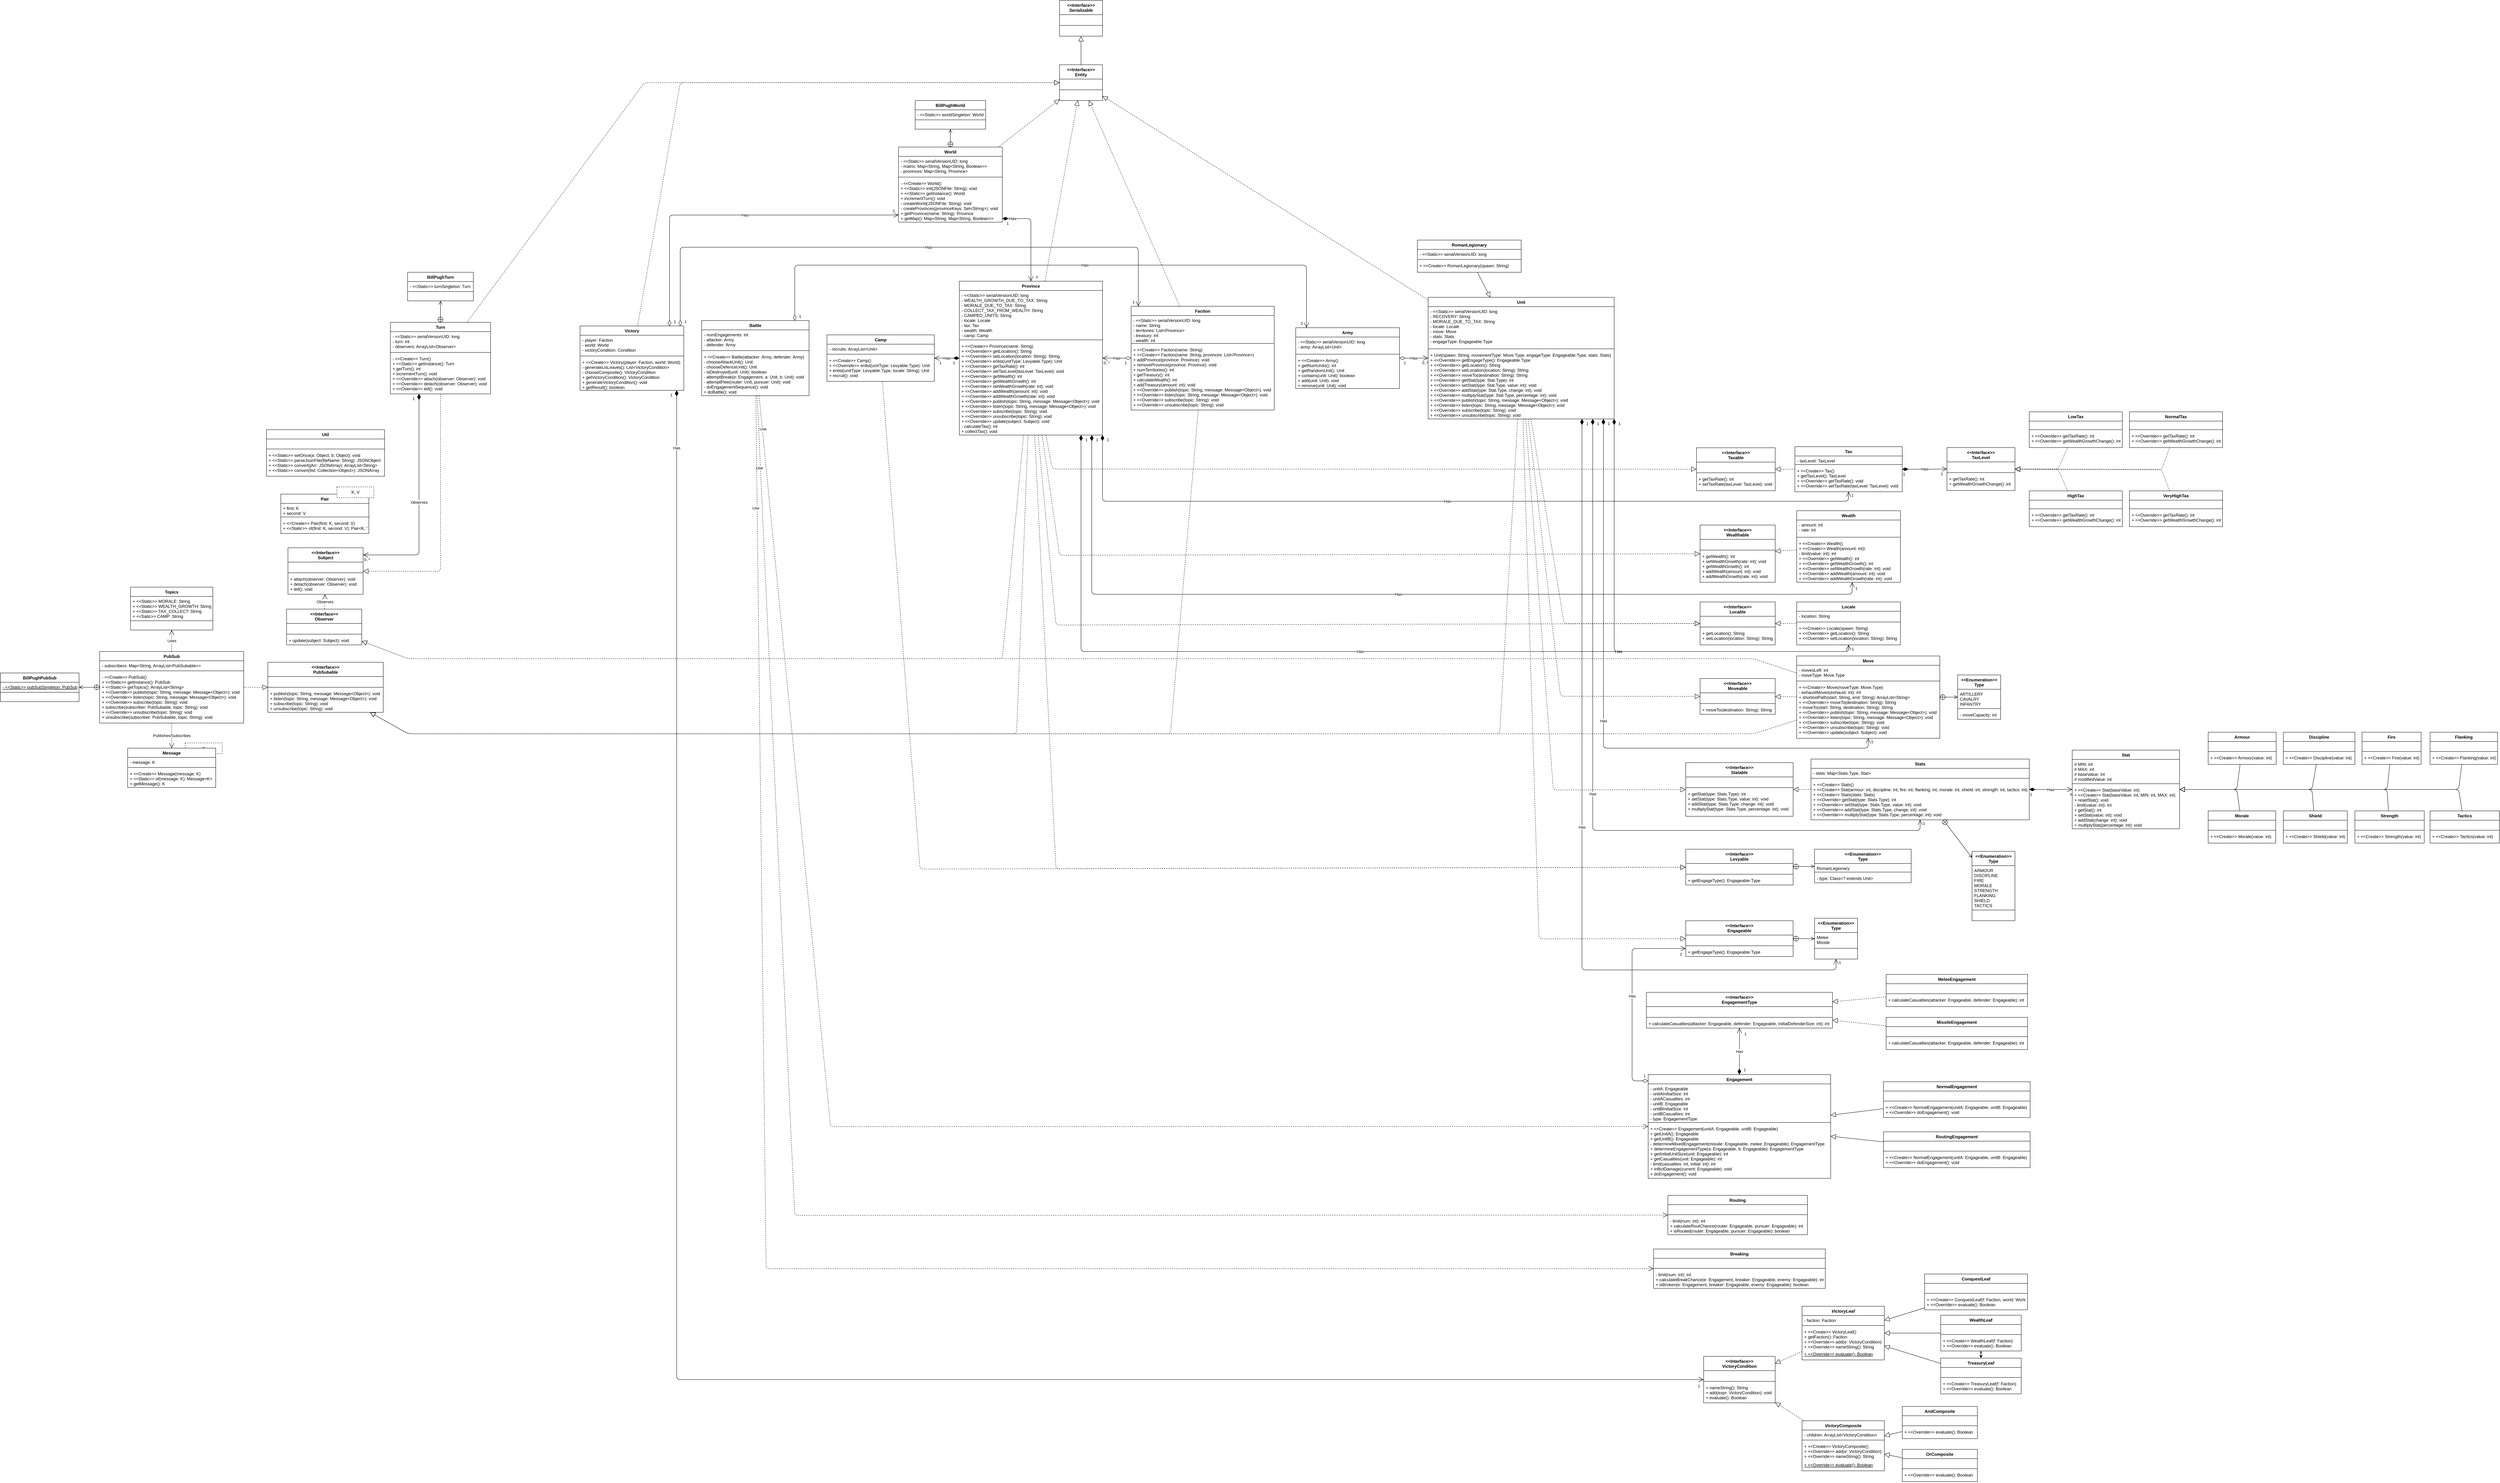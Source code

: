 <mxfile version="13.6.5">
    <diagram id="6988qr3DfwMfVrB6cIxQ" name="Page-1">
        <mxGraphModel dx="20264" dy="12891" grid="1" gridSize="10" guides="1" tooltips="1" connect="1" arrows="1" fold="1" page="1" pageScale="1" pageWidth="8200" pageHeight="5600" math="0" shadow="0">
            <root>
                <mxCell id="0"/>
                <mxCell id="1" parent="0"/>
                <mxCell id="86" value="" style="endArrow=block;endFill=0;endSize=12;html=1;" parent="1" source="2" target="6" edge="1">
                    <mxGeometry width="160" relative="1" as="geometry">
                        <mxPoint x="-3680" y="-3877.34" as="sourcePoint"/>
                        <mxPoint x="-3520" y="-3877.34" as="targetPoint"/>
                    </mxGeometry>
                </mxCell>
                <mxCell id="114" value="" style="endArrow=block;dashed=1;endFill=0;endSize=12;html=1;" parent="1" source="109" target="101" edge="1">
                    <mxGeometry width="160" relative="1" as="geometry">
                        <mxPoint x="-1116.295" y="-3448.5" as="sourcePoint"/>
                        <mxPoint x="-1073.714" y="-3508.5" as="targetPoint"/>
                    </mxGeometry>
                </mxCell>
                <mxCell id="177" value="" style="endArrow=block;dashed=1;endFill=0;endSize=12;html=1;" parent="1" source="171" target="167" edge="1">
                    <mxGeometry width="160" relative="1" as="geometry">
                        <mxPoint x="-517.5" y="-3452.496" as="sourcePoint"/>
                        <mxPoint x="-432.5" y="-3485.586" as="targetPoint"/>
                    </mxGeometry>
                </mxCell>
                <mxCell id="191" value="" style="endArrow=block;dashed=1;endFill=0;endSize=12;html=1;" parent="1" source="196" target="192" edge="1">
                    <mxGeometry width="160" relative="1" as="geometry">
                        <mxPoint x="-1556.295" y="-3438.5" as="sourcePoint"/>
                        <mxPoint x="-1513.714" y="-3498.5" as="targetPoint"/>
                    </mxGeometry>
                </mxCell>
                <mxCell id="200" value="" style="endArrow=block;dashed=1;endFill=0;endSize=12;html=1;" parent="1" source="201" target="205" edge="1">
                    <mxGeometry width="160" relative="1" as="geometry">
                        <mxPoint x="-1936.295" y="-3438.5" as="sourcePoint"/>
                        <mxPoint x="-1893.714" y="-3498.5" as="targetPoint"/>
                    </mxGeometry>
                </mxCell>
                <mxCell id="242" value="" style="endArrow=block;endFill=0;endSize=12;html=1;dashed=1;" parent="1" source="68" target="550" edge="1">
                    <mxGeometry width="160" relative="1" as="geometry">
                        <mxPoint x="-4410" y="-4170" as="sourcePoint"/>
                        <mxPoint x="-4051.436" y="-4456" as="targetPoint"/>
                    </mxGeometry>
                </mxCell>
                <mxCell id="243" value="" style="endArrow=block;endFill=0;endSize=12;html=1;dashed=1;" parent="1" source="209" target="550" edge="1">
                    <mxGeometry width="160" relative="1" as="geometry">
                        <mxPoint x="-4558.333" y="-3960" as="sourcePoint"/>
                        <mxPoint x="-4016.557" y="-4456" as="targetPoint"/>
                    </mxGeometry>
                </mxCell>
                <mxCell id="244" value="" style="endArrow=block;endFill=0;endSize=12;html=1;dashed=1;" parent="1" source="6" target="550" edge="1">
                    <mxGeometry width="160" relative="1" as="geometry">
                        <mxPoint x="-3860" y="-4254" as="sourcePoint"/>
                        <mxPoint x="-3964.167" y="-4456" as="targetPoint"/>
                    </mxGeometry>
                </mxCell>
                <mxCell id="269" value="" style="endArrow=block;dashed=1;endFill=0;endSize=12;html=1;" edge="1" parent="1" source="265" target="261">
                    <mxGeometry width="160" relative="1" as="geometry">
                        <mxPoint x="-6315" y="-2739" as="sourcePoint"/>
                        <mxPoint x="-6445" y="-2869" as="targetPoint"/>
                    </mxGeometry>
                </mxCell>
                <mxCell id="282" value="" style="endArrow=open;startArrow=circlePlus;endFill=0;startFill=0;endSize=8;html=1;" edge="1" parent="1" source="265" target="283">
                    <mxGeometry width="160" relative="1" as="geometry">
                        <mxPoint x="-7340" y="-3180" as="sourcePoint"/>
                        <mxPoint x="-7300" y="-3310" as="targetPoint"/>
                    </mxGeometry>
                </mxCell>
                <mxCell id="303" value="" style="endArrow=open;startArrow=circlePlus;endFill=0;startFill=0;endSize=8;html=1;" edge="1" parent="1" source="295" target="299">
                    <mxGeometry width="160" relative="1" as="geometry">
                        <mxPoint x="-6603.75" y="-3730.5" as="sourcePoint"/>
                        <mxPoint x="-6691.25" y="-3730.5" as="targetPoint"/>
                    </mxGeometry>
                </mxCell>
                <mxCell id="322" value="" style="group" vertex="1" connectable="0" parent="1">
                    <mxGeometry x="-6756.25" y="-3560" width="260" height="132" as="geometry"/>
                </mxCell>
                <mxCell id="323" value="Pair" style="swimlane;fontStyle=1;align=center;verticalAlign=top;childLayout=stackLayout;horizontal=1;startSize=26;horizontalStack=0;resizeParent=1;resizeParentMax=0;resizeLast=0;collapsible=1;marginBottom=0;" vertex="1" parent="322">
                    <mxGeometry y="20" width="246.02" height="110" as="geometry"/>
                </mxCell>
                <mxCell id="324" value="+ first: K&#10;+ second: V" style="text;strokeColor=none;fillColor=none;align=left;verticalAlign=top;spacingLeft=4;spacingRight=4;overflow=hidden;rotatable=0;points=[[0,0.5],[1,0.5]];portConstraint=eastwest;fontStyle=0" vertex="1" parent="323">
                    <mxGeometry y="26" width="246.02" height="34" as="geometry"/>
                </mxCell>
                <mxCell id="325" value="" style="line;strokeWidth=1;fillColor=none;align=left;verticalAlign=middle;spacingTop=-1;spacingLeft=3;spacingRight=3;rotatable=0;labelPosition=right;points=[];portConstraint=eastwest;" vertex="1" parent="323">
                    <mxGeometry y="60" width="246.02" height="8" as="geometry"/>
                </mxCell>
                <mxCell id="326" value="+ &lt;&lt;Create&gt;&gt; Pair(first: K, second: V)&#10;+ &lt;&lt;Static&gt;&gt; of(first: K, second: V): Pair&lt;K, V&gt;" style="text;strokeColor=none;fillColor=none;align=left;verticalAlign=top;spacingLeft=4;spacingRight=4;overflow=hidden;rotatable=0;points=[[0,0.5],[1,0.5]];portConstraint=eastwest;" vertex="1" parent="323">
                    <mxGeometry y="68" width="246.02" height="42" as="geometry"/>
                </mxCell>
                <mxCell id="327" value="K, V" style="html=1;dashed=1;" vertex="1" parent="322">
                    <mxGeometry x="156.559" width="103.441" height="30" as="geometry"/>
                </mxCell>
                <mxCell id="341" value="" style="endArrow=block;endFill=0;endSize=12;html=1;" edge="1" parent="1" source="336" target="154">
                    <mxGeometry width="160" relative="1" as="geometry">
                        <mxPoint x="-1350" y="-2935" as="sourcePoint"/>
                        <mxPoint x="-1410" y="-2935" as="targetPoint"/>
                        <Array as="points">
                            <mxPoint x="-1290" y="-2714.5"/>
                        </Array>
                    </mxGeometry>
                </mxCell>
                <mxCell id="350" value="" style="endArrow=block;endFill=0;endSize=12;html=1;" edge="1" parent="1" source="342" target="154">
                    <mxGeometry width="160" relative="1" as="geometry">
                        <mxPoint x="-1221.356" y="-2954.5" as="sourcePoint"/>
                        <mxPoint x="-1440" y="-2806.224" as="targetPoint"/>
                        <Array as="points">
                            <mxPoint x="-1080" y="-2714.5"/>
                        </Array>
                    </mxGeometry>
                </mxCell>
                <mxCell id="351" value="" style="endArrow=block;endFill=0;endSize=12;html=1;" edge="1" parent="1" source="346" target="154">
                    <mxGeometry width="160" relative="1" as="geometry">
                        <mxPoint x="-1255" y="-2823.868" as="sourcePoint"/>
                        <mxPoint x="-1440" y="-2757.948" as="targetPoint"/>
                        <Array as="points">
                            <mxPoint x="-870" y="-2714.5"/>
                        </Array>
                    </mxGeometry>
                </mxCell>
                <mxCell id="372" value="" style="endArrow=block;endFill=0;endSize=12;html=1;" edge="1" parent="1" source="352" target="154">
                    <mxGeometry width="160" relative="1" as="geometry">
                        <mxPoint x="-1195" y="-2799.631" as="sourcePoint"/>
                        <mxPoint x="-1440" y="-2740.626" as="targetPoint"/>
                        <Array as="points">
                            <mxPoint x="-670" y="-2714.5"/>
                        </Array>
                    </mxGeometry>
                </mxCell>
                <mxCell id="373" value="" style="endArrow=block;endFill=0;endSize=12;html=1;" edge="1" parent="1" source="356" target="154">
                    <mxGeometry width="160" relative="1" as="geometry">
                        <mxPoint x="-1024.37" y="-2704.5" as="sourcePoint"/>
                        <mxPoint x="-1440" y="-2704.5" as="targetPoint"/>
                        <Array as="points">
                            <mxPoint x="-1290" y="-2714.5"/>
                        </Array>
                    </mxGeometry>
                </mxCell>
                <mxCell id="374" value="" style="endArrow=block;endFill=0;endSize=12;html=1;" edge="1" parent="1" source="360" target="154">
                    <mxGeometry width="160" relative="1" as="geometry">
                        <mxPoint x="-1250" y="-2551.867" as="sourcePoint"/>
                        <mxPoint x="-1440" y="-2637.162" as="targetPoint"/>
                        <Array as="points">
                            <mxPoint x="-1080" y="-2714.5"/>
                        </Array>
                    </mxGeometry>
                </mxCell>
                <mxCell id="375" value="" style="endArrow=block;endFill=0;endSize=12;html=1;" edge="1" parent="1" source="364" target="154">
                    <mxGeometry width="160" relative="1" as="geometry">
                        <mxPoint x="-1216.607" y="-2434.5" as="sourcePoint"/>
                        <mxPoint x="-1440" y="-2596.035" as="targetPoint"/>
                        <Array as="points">
                            <mxPoint x="-870" y="-2714.5"/>
                        </Array>
                    </mxGeometry>
                </mxCell>
                <mxCell id="376" value="" style="endArrow=block;endFill=0;endSize=12;html=1;" edge="1" parent="1" source="368" target="154">
                    <mxGeometry width="160" relative="1" as="geometry">
                        <mxPoint x="-1198.319" y="-2314.5" as="sourcePoint"/>
                        <mxPoint x="-1479.526" y="-2594.5" as="targetPoint"/>
                        <Array as="points">
                            <mxPoint x="-670" y="-2714.5"/>
                        </Array>
                    </mxGeometry>
                </mxCell>
                <mxCell id="382" value="Has" style="endArrow=open;html=1;endSize=12;startArrow=diamondThin;startSize=14;startFill=1;edgeStyle=orthogonalEdgeStyle;" edge="1" parent="1" source="377" target="154">
                    <mxGeometry relative="1" as="geometry">
                        <mxPoint x="-1900" y="-2904.5" as="sourcePoint"/>
                        <mxPoint x="-1740" y="-2904.5" as="targetPoint"/>
                    </mxGeometry>
                </mxCell>
                <mxCell id="383" value="1" style="edgeLabel;resizable=0;html=1;align=left;verticalAlign=top;" connectable="0" vertex="1" parent="382">
                    <mxGeometry x="-1" relative="1" as="geometry"/>
                </mxCell>
                <mxCell id="384" value="n" style="edgeLabel;resizable=0;html=1;align=right;verticalAlign=top;" connectable="0" vertex="1" parent="382">
                    <mxGeometry x="1" relative="1" as="geometry"/>
                </mxCell>
                <mxCell id="390" value="" style="endArrow=block;dashed=1;endFill=0;endSize=12;html=1;" edge="1" parent="1" source="377" target="386">
                    <mxGeometry width="160" relative="1" as="geometry">
                        <mxPoint x="-2500" y="-2864.5" as="sourcePoint"/>
                        <mxPoint x="-2560" y="-2864.5" as="targetPoint"/>
                    </mxGeometry>
                </mxCell>
                <mxCell id="391" value="" style="endArrow=open;startArrow=circlePlus;endFill=0;startFill=0;endSize=8;html=1;" edge="1" parent="1" target="396" source="377">
                    <mxGeometry width="160" relative="1" as="geometry">
                        <mxPoint x="-1920" y="-2934.5" as="sourcePoint"/>
                        <mxPoint x="-1704.545" y="-2894.5" as="targetPoint"/>
                    </mxGeometry>
                </mxCell>
                <mxCell id="400" value="" style="endArrow=open;startArrow=circlePlus;endFill=0;startFill=0;endSize=8;html=1;" edge="1" parent="1" target="401" source="171">
                    <mxGeometry width="160" relative="1" as="geometry">
                        <mxPoint x="-2219.998" y="-2954.5" as="sourcePoint"/>
                        <mxPoint x="-1942.725" y="-3049.5" as="targetPoint"/>
                    </mxGeometry>
                </mxCell>
                <mxCell id="623" value="" style="endArrow=open;startArrow=circlePlus;endFill=0;startFill=0;endSize=8;html=1;" edge="1" parent="1" source="615" target="619">
                    <mxGeometry width="160" relative="1" as="geometry">
                        <mxPoint x="-4770.002" y="-4515" as="sourcePoint"/>
                        <mxPoint x="-4770.004" y="-4575" as="targetPoint"/>
                    </mxGeometry>
                </mxCell>
                <mxCell id="563" value="Has" style="endArrow=open;html=1;endSize=12;startArrow=diamondThin;startSize=14;startFill=0;edgeStyle=orthogonalEdgeStyle;" edge="1" parent="1" source="500" target="6">
                    <mxGeometry relative="1" as="geometry">
                        <mxPoint x="-3620" y="-3721" as="sourcePoint"/>
                        <mxPoint x="-3700" y="-3721" as="targetPoint"/>
                        <Array as="points"/>
                    </mxGeometry>
                </mxCell>
                <mxCell id="564" value="1" style="edgeLabel;resizable=0;html=1;align=left;verticalAlign=top;" connectable="0" vertex="1" parent="563">
                    <mxGeometry x="-1" relative="1" as="geometry">
                        <mxPoint x="10" as="offset"/>
                    </mxGeometry>
                </mxCell>
                <mxCell id="565" value="0..*" style="edgeLabel;resizable=0;html=1;align=right;verticalAlign=top;" connectable="0" vertex="1" parent="563">
                    <mxGeometry x="1" relative="1" as="geometry">
                        <mxPoint as="offset"/>
                    </mxGeometry>
                </mxCell>
                <mxCell id="589" value="Has" style="endArrow=open;html=1;endSize=12;startArrow=diamondThin;startSize=14;startFill=1;edgeStyle=orthogonalEdgeStyle;" edge="1" parent="1" source="6" target="377">
                    <mxGeometry relative="1" as="geometry">
                        <mxPoint x="-3060" y="-3740" as="sourcePoint"/>
                        <mxPoint x="-2310" y="-2847.5" as="targetPoint"/>
                        <Array as="points">
                            <mxPoint x="-3090" y="-2600"/>
                            <mxPoint x="-2175" y="-2600"/>
                        </Array>
                    </mxGeometry>
                </mxCell>
                <mxCell id="590" value="1" style="edgeLabel;resizable=0;html=1;align=left;verticalAlign=top;" connectable="0" vertex="1" parent="589">
                    <mxGeometry x="-1" relative="1" as="geometry">
                        <mxPoint x="10" as="offset"/>
                    </mxGeometry>
                </mxCell>
                <mxCell id="591" value="1" style="edgeLabel;resizable=0;html=1;align=right;verticalAlign=top;" connectable="0" vertex="1" parent="589">
                    <mxGeometry x="1" relative="1" as="geometry">
                        <mxPoint x="14.97" y="-3.74" as="offset"/>
                    </mxGeometry>
                </mxCell>
                <mxCell id="539" value="Has" style="endArrow=open;html=1;endSize=12;startArrow=diamondThin;startSize=14;startFill=1;edgeStyle=orthogonalEdgeStyle;" edge="1" parent="1" source="68" target="504">
                    <mxGeometry relative="1" as="geometry">
                        <mxPoint x="-4760" y="-3719.5" as="sourcePoint"/>
                        <mxPoint x="-4635" y="-3720" as="targetPoint"/>
                    </mxGeometry>
                </mxCell>
                <mxCell id="540" value="1" style="edgeLabel;resizable=0;html=1;align=left;verticalAlign=top;" connectable="0" vertex="1" parent="539">
                    <mxGeometry x="-1" relative="1" as="geometry">
                        <mxPoint x="-20" as="offset"/>
                    </mxGeometry>
                </mxCell>
                <mxCell id="541" value="1" style="edgeLabel;resizable=0;html=1;align=right;verticalAlign=top;" connectable="0" vertex="1" parent="539">
                    <mxGeometry x="1" relative="1" as="geometry">
                        <mxPoint x="20" as="offset"/>
                    </mxGeometry>
                </mxCell>
                <mxCell id="605" value="Observes" style="endArrow=open;endSize=12;dashed=1;html=1;" edge="1" parent="1" source="245" target="249">
                    <mxGeometry width="160" relative="1" as="geometry">
                        <mxPoint x="-6060" y="-3472.87" as="sourcePoint"/>
                        <mxPoint x="-6247" y="-3720.002" as="targetPoint"/>
                        <Array as="points"/>
                    </mxGeometry>
                </mxCell>
                <mxCell id="548" value="" style="endArrow=block;dashed=1;endFill=0;endSize=12;html=1;" edge="1" parent="1" source="295" target="249">
                    <mxGeometry width="160" relative="1" as="geometry">
                        <mxPoint x="-5829.226" y="-3780" as="sourcePoint"/>
                        <mxPoint x="-6990" y="-3390" as="targetPoint"/>
                        <Array as="points">
                            <mxPoint x="-6310" y="-3324"/>
                        </Array>
                    </mxGeometry>
                </mxCell>
                <mxCell id="312" value="K" style="html=1;dashed=1;" vertex="1" parent="1">
                    <mxGeometry x="-7023.441" y="-2844.5" width="103.441" height="30" as="geometry"/>
                </mxCell>
                <mxCell id="608" value="Uses" style="endArrow=open;endSize=12;dashed=1;html=1;" edge="1" parent="1" source="265" target="318">
                    <mxGeometry width="160" relative="1" as="geometry">
                        <mxPoint x="-6910.0" y="-3203.5" as="sourcePoint"/>
                        <mxPoint x="-6909.999" y="-3133.5" as="targetPoint"/>
                        <Array as="points"/>
                    </mxGeometry>
                </mxCell>
                <mxCell id="609" value="Observes" style="endArrow=open;html=1;endSize=12;startArrow=diamondThin;startSize=14;startFill=1;edgeStyle=orthogonalEdgeStyle;" edge="1" parent="1" source="295" target="249">
                    <mxGeometry relative="1" as="geometry">
                        <mxPoint x="-5880" y="-3690" as="sourcePoint"/>
                        <mxPoint x="-6010" y="-3690" as="targetPoint"/>
                        <Array as="points">
                            <mxPoint x="-6370" y="-3370"/>
                        </Array>
                    </mxGeometry>
                </mxCell>
                <mxCell id="610" value="1" style="edgeLabel;resizable=0;html=1;align=left;verticalAlign=top;" connectable="0" vertex="1" parent="609">
                    <mxGeometry x="-1" relative="1" as="geometry">
                        <mxPoint x="-20" as="offset"/>
                    </mxGeometry>
                </mxCell>
                <mxCell id="611" value="0..*" style="edgeLabel;resizable=0;html=1;align=right;verticalAlign=top;" connectable="0" vertex="1" parent="609">
                    <mxGeometry x="1" relative="1" as="geometry">
                        <mxPoint x="20" as="offset"/>
                    </mxGeometry>
                </mxCell>
                <mxCell id="431" value="" style="endArrow=block;dashed=1;endFill=0;endSize=12;html=1;" edge="1" parent="1" source="419" target="423">
                    <mxGeometry width="160" relative="1" as="geometry">
                        <mxPoint x="-1890" y="-3418" as="sourcePoint"/>
                        <mxPoint x="-1950" y="-3418" as="targetPoint"/>
                        <Array as="points">
                            <mxPoint x="-1790" y="-3610"/>
                        </Array>
                    </mxGeometry>
                </mxCell>
                <mxCell id="432" value="" style="endArrow=block;dashed=1;endFill=0;endSize=12;html=1;" edge="1" parent="1" source="427" target="423">
                    <mxGeometry width="160" relative="1" as="geometry">
                        <mxPoint x="-1763.333" y="-3570" as="sourcePoint"/>
                        <mxPoint x="-1900" y="-3595" as="targetPoint"/>
                        <Array as="points">
                            <mxPoint x="-1790" y="-3609"/>
                        </Array>
                    </mxGeometry>
                </mxCell>
                <mxCell id="441" value="" style="endArrow=block;dashed=1;endFill=0;endSize=12;html=1;" edge="1" parent="1" source="437" target="423">
                    <mxGeometry width="160" relative="1" as="geometry">
                        <mxPoint x="-1752.523" y="-3539" as="sourcePoint"/>
                        <mxPoint x="-1900" y="-3600" as="targetPoint"/>
                        <Array as="points">
                            <mxPoint x="-1500" y="-3609"/>
                        </Array>
                    </mxGeometry>
                </mxCell>
                <mxCell id="442" value="" style="endArrow=block;dashed=1;endFill=0;endSize=12;html=1;" edge="1" parent="1" source="433" target="423">
                    <mxGeometry width="160" relative="1" as="geometry">
                        <mxPoint x="-1468.182" y="-3539" as="sourcePoint"/>
                        <mxPoint x="-1900" y="-3599.812" as="targetPoint"/>
                        <Array as="points">
                            <mxPoint x="-1500" y="-3608"/>
                        </Array>
                    </mxGeometry>
                </mxCell>
                <mxCell id="443" value="Has" style="endArrow=open;html=1;endSize=12;startArrow=diamondThin;startSize=14;startFill=1;edgeStyle=orthogonalEdgeStyle;" edge="1" parent="1" source="201" target="423">
                    <mxGeometry relative="1" as="geometry">
                        <mxPoint x="-2180" y="-3634.5" as="sourcePoint"/>
                        <mxPoint x="-2060" y="-3634.5" as="targetPoint"/>
                    </mxGeometry>
                </mxCell>
                <mxCell id="444" value="1" style="edgeLabel;resizable=0;html=1;align=left;verticalAlign=top;" connectable="0" vertex="1" parent="443">
                    <mxGeometry x="-1" relative="1" as="geometry"/>
                </mxCell>
                <mxCell id="445" value="1" style="edgeLabel;resizable=0;html=1;align=right;verticalAlign=top;" connectable="0" vertex="1" parent="443">
                    <mxGeometry x="1" relative="1" as="geometry">
                        <mxPoint x="-10.24" as="offset"/>
                    </mxGeometry>
                </mxCell>
                <mxCell id="450" value="" style="endArrow=open;startArrow=circlePlus;endFill=0;startFill=0;endSize=8;html=1;" edge="1" parent="1" target="451" source="446">
                    <mxGeometry width="160" relative="1" as="geometry">
                        <mxPoint x="-2489.995" y="-2112.5" as="sourcePoint"/>
                        <mxPoint x="-2147.215" y="-2207.5" as="targetPoint"/>
                    </mxGeometry>
                </mxCell>
                <mxCell id="476" value="" style="endArrow=block;endFill=0;endSize=12;html=1;" edge="1" parent="1" source="472" target="460">
                    <mxGeometry width="160" relative="1" as="geometry">
                        <mxPoint x="-2350" y="-2153" as="sourcePoint"/>
                        <mxPoint x="-2400" y="-2153" as="targetPoint"/>
                    </mxGeometry>
                </mxCell>
                <mxCell id="485" value="" style="endArrow=block;endFill=0;endSize=12;html=1;" edge="1" parent="1" source="481" target="460">
                    <mxGeometry width="160" relative="1" as="geometry">
                        <mxPoint x="-2270" y="-1787.5" as="sourcePoint"/>
                        <mxPoint x="-2417.5" y="-1787.5" as="targetPoint"/>
                    </mxGeometry>
                </mxCell>
                <mxCell id="495" value="" style="endArrow=block;endFill=0;endSize=12;html=1;dashed=1;" edge="1" parent="1" source="464" target="491">
                    <mxGeometry width="160" relative="1" as="geometry">
                        <mxPoint x="-2277.5" y="-2125.711" as="sourcePoint"/>
                        <mxPoint x="-2425" y="-2107.501" as="targetPoint"/>
                    </mxGeometry>
                </mxCell>
                <mxCell id="624" value="Has" style="endArrow=open;html=1;endSize=12;startArrow=diamondThin;startSize=14;startFill=1;edgeStyle=orthogonalEdgeStyle;" edge="1" parent="1" source="615" target="68">
                    <mxGeometry x="-0.778" relative="1" as="geometry">
                        <mxPoint x="-4040" y="-4320" as="sourcePoint"/>
                        <mxPoint x="-4530.0" y="-4250" as="targetPoint"/>
                        <Array as="points">
                            <mxPoint x="-4660" y="-4310"/>
                        </Array>
                        <mxPoint as="offset"/>
                    </mxGeometry>
                </mxCell>
                <mxCell id="625" value="1" style="edgeLabel;resizable=0;html=1;align=left;verticalAlign=top;" connectable="0" vertex="1" parent="624">
                    <mxGeometry x="-1" relative="1" as="geometry">
                        <mxPoint x="10" as="offset"/>
                    </mxGeometry>
                </mxCell>
                <mxCell id="626" value="n" style="edgeLabel;resizable=0;html=1;align=right;verticalAlign=top;" connectable="0" vertex="1" parent="624">
                    <mxGeometry x="1" relative="1" as="geometry">
                        <mxPoint x="20" y="-25" as="offset"/>
                    </mxGeometry>
                </mxCell>
                <mxCell id="496" value="" style="endArrow=block;endFill=0;endSize=12;html=1;dashed=1;" edge="1" parent="1" source="468" target="491">
                    <mxGeometry width="160" relative="1" as="geometry">
                        <mxPoint x="-2260" y="-2089.157" as="sourcePoint"/>
                        <mxPoint x="-2420" y="-2077.497" as="targetPoint"/>
                    </mxGeometry>
                </mxCell>
                <mxCell id="508" value="" style="endArrow=block;dashed=1;endFill=0;endSize=12;html=1;" edge="1" parent="1" source="504" target="510">
                    <mxGeometry width="160" relative="1" as="geometry">
                        <mxPoint x="-5240" y="-3717.86" as="sourcePoint"/>
                        <mxPoint x="-4940" y="-2380" as="targetPoint"/>
                        <Array as="points">
                            <mxPoint x="-4970" y="-2492"/>
                        </Array>
                    </mxGeometry>
                </mxCell>
                <mxCell id="566" value="" style="endArrow=block;endFill=0;endSize=12;html=1;dashed=1;" edge="1" parent="1" source="6" target="101">
                    <mxGeometry width="160" relative="1" as="geometry">
                        <mxPoint x="-3199.492" y="-3695" as="sourcePoint"/>
                        <mxPoint x="-3225.254" y="-3615" as="targetPoint"/>
                        <Array as="points">
                            <mxPoint x="-3170" y="-3178"/>
                        </Array>
                    </mxGeometry>
                </mxCell>
                <mxCell id="583" value="Has" style="endArrow=open;html=1;endSize=12;startArrow=diamondThin;startSize=14;startFill=1;edgeStyle=orthogonalEdgeStyle;" edge="1" parent="1" source="6" target="109">
                    <mxGeometry relative="1" as="geometry">
                        <mxPoint x="-3650" y="-3750" as="sourcePoint"/>
                        <mxPoint x="-1555" y="-3591.5" as="targetPoint"/>
                        <Array as="points">
                            <mxPoint x="-3030" y="-3100"/>
                            <mxPoint x="-2375" y="-3100"/>
                        </Array>
                    </mxGeometry>
                </mxCell>
                <mxCell id="584" value="1" style="edgeLabel;resizable=0;html=1;align=left;verticalAlign=top;" connectable="0" vertex="1" parent="583">
                    <mxGeometry x="-1" relative="1" as="geometry">
                        <mxPoint x="10" as="offset"/>
                    </mxGeometry>
                </mxCell>
                <mxCell id="585" value="1" style="edgeLabel;resizable=0;html=1;align=right;verticalAlign=top;" connectable="0" vertex="1" parent="583">
                    <mxGeometry x="1" relative="1" as="geometry">
                        <mxPoint x="14.97" y="-3.74" as="offset"/>
                    </mxGeometry>
                </mxCell>
                <mxCell id="509" value="" style="endArrow=open;startArrow=circlePlus;endFill=0;startFill=0;endSize=8;html=1;" edge="1" parent="1" source="510" target="514">
                    <mxGeometry width="160" relative="1" as="geometry">
                        <mxPoint x="-2489.995" y="-2312.5" as="sourcePoint"/>
                        <mxPoint x="-2147.215" y="-2407.5" as="targetPoint"/>
                    </mxGeometry>
                </mxCell>
                <mxCell id="521" value="" style="endArrow=block;dashed=1;endFill=0;endSize=12;html=1;" edge="1" parent="1" source="209" target="261">
                    <mxGeometry width="160" relative="1" as="geometry">
                        <mxPoint x="-4920.729" y="-3805" as="sourcePoint"/>
                        <mxPoint x="-4500" y="-3220" as="targetPoint"/>
                        <Array as="points">
                            <mxPoint x="-4270" y="-2870"/>
                            <mxPoint x="-6400" y="-2870"/>
                        </Array>
                    </mxGeometry>
                </mxCell>
                <mxCell id="522" value="" style="endArrow=block;dashed=1;endFill=0;endSize=12;html=1;" edge="1" parent="1" source="171" target="261">
                    <mxGeometry width="160" relative="1" as="geometry">
                        <mxPoint x="-5510" y="-2780" as="sourcePoint"/>
                        <mxPoint x="-3640" y="-2789.257" as="targetPoint"/>
                        <Array as="points">
                            <mxPoint x="-2640" y="-2870"/>
                            <mxPoint x="-6400" y="-2870"/>
                        </Array>
                    </mxGeometry>
                </mxCell>
                <mxCell id="523" value="" style="endArrow=block;dashed=1;endFill=0;endSize=12;html=1;" edge="1" parent="1" source="171" target="245">
                    <mxGeometry width="160" relative="1" as="geometry">
                        <mxPoint x="-3160.0" y="-3121.606" as="sourcePoint"/>
                        <mxPoint x="-5480" y="-3136.562" as="targetPoint"/>
                        <Array as="points">
                            <mxPoint x="-2640" y="-3080"/>
                            <mxPoint x="-6400" y="-3080"/>
                        </Array>
                    </mxGeometry>
                </mxCell>
                <mxCell id="524" value="Has" style="endArrow=open;html=1;endSize=12;startArrow=diamondThin;startSize=14;startFill=0;edgeStyle=orthogonalEdgeStyle;" edge="1" parent="1" source="209" target="68">
                    <mxGeometry relative="1" as="geometry">
                        <mxPoint x="-4410" y="-3850" as="sourcePoint"/>
                        <mxPoint x="-3895" y="-3749.999" as="targetPoint"/>
                        <Array as="points"/>
                    </mxGeometry>
                </mxCell>
                <mxCell id="525" value="1" style="edgeLabel;resizable=0;html=1;align=left;verticalAlign=top;" connectable="0" vertex="1" parent="524">
                    <mxGeometry x="-1" relative="1" as="geometry">
                        <mxPoint x="-20" as="offset"/>
                    </mxGeometry>
                </mxCell>
                <mxCell id="526" value="0..*" style="edgeLabel;resizable=0;html=1;align=right;verticalAlign=top;" connectable="0" vertex="1" parent="524">
                    <mxGeometry x="1" relative="1" as="geometry">
                        <mxPoint x="20.29" as="offset"/>
                    </mxGeometry>
                </mxCell>
                <mxCell id="531" value="Has" style="endArrow=open;html=1;endSize=12;startArrow=diamondThin;startSize=14;startFill=1;edgeStyle=orthogonalEdgeStyle;" edge="1" parent="1" source="460" target="491">
                    <mxGeometry relative="1" as="geometry">
                        <mxPoint x="-2610" y="-1974.5" as="sourcePoint"/>
                        <mxPoint x="-2490" y="-1974.5" as="targetPoint"/>
                    </mxGeometry>
                </mxCell>
                <mxCell id="532" value="1" style="edgeLabel;resizable=0;html=1;align=left;verticalAlign=top;" connectable="0" vertex="1" parent="531">
                    <mxGeometry x="-1" relative="1" as="geometry">
                        <mxPoint x="10" y="-27" as="offset"/>
                    </mxGeometry>
                </mxCell>
                <mxCell id="533" value="1" style="edgeLabel;resizable=0;html=1;align=right;verticalAlign=top;" connectable="0" vertex="1" parent="531">
                    <mxGeometry x="1" relative="1" as="geometry">
                        <mxPoint x="20" y="3" as="offset"/>
                    </mxGeometry>
                </mxCell>
                <mxCell id="542" value="" style="endArrow=block;dashed=1;endFill=0;endSize=12;html=1;" edge="1" parent="1" source="68" target="101">
                    <mxGeometry width="160" relative="1" as="geometry">
                        <mxPoint x="-4753.451" y="-3672" as="sourcePoint"/>
                        <mxPoint x="-3580" y="-2640" as="targetPoint"/>
                        <Array as="points">
                            <mxPoint x="-4590" y="-3174"/>
                        </Array>
                    </mxGeometry>
                </mxCell>
                <mxCell id="543" value="" style="endArrow=block;dashed=1;endFill=0;endSize=12;html=1;" edge="1" parent="1" source="68" target="192">
                    <mxGeometry width="160" relative="1" as="geometry">
                        <mxPoint x="-4649.216" y="-3715" as="sourcePoint"/>
                        <mxPoint x="-3390" y="-3164.0" as="targetPoint"/>
                        <Array as="points">
                            <mxPoint x="-4580" y="-3369"/>
                        </Array>
                    </mxGeometry>
                </mxCell>
                <mxCell id="544" value="" style="endArrow=block;dashed=1;endFill=0;endSize=12;html=1;" edge="1" parent="1" source="68" target="205">
                    <mxGeometry width="160" relative="1" as="geometry">
                        <mxPoint x="-4540" y="-3680" as="sourcePoint"/>
                        <mxPoint x="-3380" y="-3154.0" as="targetPoint"/>
                        <Array as="points">
                            <mxPoint x="-4600" y="-3610"/>
                        </Array>
                    </mxGeometry>
                </mxCell>
                <mxCell id="545" value="" style="endArrow=block;dashed=1;endFill=0;endSize=12;html=1;" edge="1" parent="1" source="68" target="510">
                    <mxGeometry width="160" relative="1" as="geometry">
                        <mxPoint x="-4631.702" y="-3715" as="sourcePoint"/>
                        <mxPoint x="-3390" y="-3164.0" as="targetPoint"/>
                        <Array as="points">
                            <mxPoint x="-4590" y="-2493"/>
                        </Array>
                    </mxGeometry>
                </mxCell>
                <mxCell id="546" value="" style="endArrow=block;dashed=1;endFill=0;endSize=12;html=1;" edge="1" parent="1" source="68" target="261">
                    <mxGeometry width="160" relative="1" as="geometry">
                        <mxPoint x="-4760" y="-3690" as="sourcePoint"/>
                        <mxPoint x="-5440" y="-2913.562" as="targetPoint"/>
                        <Array as="points">
                            <mxPoint x="-4700" y="-2870"/>
                            <mxPoint x="-6400" y="-2870"/>
                        </Array>
                    </mxGeometry>
                </mxCell>
                <mxCell id="547" value="" style="endArrow=block;dashed=1;endFill=0;endSize=12;html=1;" edge="1" parent="1" source="68" target="245">
                    <mxGeometry width="160" relative="1" as="geometry">
                        <mxPoint x="-4649.286" y="-3980" as="sourcePoint"/>
                        <mxPoint x="-5430" y="-3178.562" as="targetPoint"/>
                        <Array as="points">
                            <mxPoint x="-4740" y="-3080"/>
                            <mxPoint x="-6400" y="-3080"/>
                        </Array>
                    </mxGeometry>
                </mxCell>
                <mxCell id="549" value="" style="endArrow=block;endFill=0;endSize=12;html=1;dashed=1;" edge="1" parent="1" source="295" target="550">
                    <mxGeometry width="160" relative="1" as="geometry">
                        <mxPoint x="-5490" y="-4220.002" as="sourcePoint"/>
                        <mxPoint x="-4083.75" y="-4472.955" as="targetPoint"/>
                        <Array as="points">
                            <mxPoint x="-5740" y="-4690"/>
                        </Array>
                    </mxGeometry>
                </mxCell>
                <mxCell id="562" value="" style="endArrow=block;endFill=0;endSize=12;html=1;" edge="1" parent="1" source="550" target="558">
                    <mxGeometry width="160" relative="1" as="geometry">
                        <mxPoint x="-3498.035" y="-4123.38" as="sourcePoint"/>
                        <mxPoint x="-4420" y="-4789.998" as="targetPoint"/>
                    </mxGeometry>
                </mxCell>
                <mxCell id="567" value="" style="endArrow=block;endFill=0;endSize=12;html=1;dashed=1;" edge="1" parent="1" source="6" target="167">
                    <mxGeometry width="160" relative="1" as="geometry">
                        <mxPoint x="-3238.76" y="-3740" as="sourcePoint"/>
                        <mxPoint x="-2780" y="-3168.376" as="targetPoint"/>
                        <Array as="points">
                            <mxPoint x="-3180" y="-2975"/>
                        </Array>
                    </mxGeometry>
                </mxCell>
                <mxCell id="568" value="" style="endArrow=block;endFill=0;endSize=12;html=1;dashed=1;" edge="1" parent="1" source="6" target="386">
                    <mxGeometry width="160" relative="1" as="geometry">
                        <mxPoint x="-3249.418" y="-3740" as="sourcePoint"/>
                        <mxPoint x="-2780" y="-2964.621" as="targetPoint"/>
                        <Array as="points">
                            <mxPoint x="-3200" y="-2713"/>
                        </Array>
                    </mxGeometry>
                </mxCell>
                <mxCell id="569" value="" style="endArrow=block;endFill=0;endSize=12;html=1;dashed=1;" edge="1" parent="1" source="6" target="446">
                    <mxGeometry width="160" relative="1" as="geometry">
                        <mxPoint x="-3260.282" y="-3740" as="sourcePoint"/>
                        <mxPoint x="-2820" y="-2704.021" as="targetPoint"/>
                        <Array as="points">
                            <mxPoint x="-3240" y="-2297"/>
                        </Array>
                    </mxGeometry>
                </mxCell>
                <mxCell id="573" value="Has" style="endArrow=open;html=1;endSize=12;startArrow=diamondThin;startSize=14;startFill=1;edgeStyle=orthogonalEdgeStyle;" edge="1" parent="1" source="68" target="201">
                    <mxGeometry relative="1" as="geometry">
                        <mxPoint x="-3560" y="-3670" as="sourcePoint"/>
                        <mxPoint x="-2640" y="-3750" as="targetPoint"/>
                        <Array as="points">
                            <mxPoint x="-4460" y="-3520"/>
                            <mxPoint x="-2375" y="-3520"/>
                        </Array>
                    </mxGeometry>
                </mxCell>
                <mxCell id="574" value="1" style="edgeLabel;resizable=0;html=1;align=left;verticalAlign=top;" connectable="0" vertex="1" parent="573">
                    <mxGeometry x="-1" relative="1" as="geometry">
                        <mxPoint x="10" as="offset"/>
                    </mxGeometry>
                </mxCell>
                <mxCell id="575" value="1" style="edgeLabel;resizable=0;html=1;align=right;verticalAlign=top;" connectable="0" vertex="1" parent="573">
                    <mxGeometry x="1" relative="1" as="geometry">
                        <mxPoint x="14.97" y="-3.74" as="offset"/>
                    </mxGeometry>
                </mxCell>
                <mxCell id="577" value="Has" style="endArrow=open;html=1;endSize=12;startArrow=diamondThin;startSize=14;startFill=1;edgeStyle=orthogonalEdgeStyle;" edge="1" parent="1" source="68" target="196">
                    <mxGeometry relative="1" as="geometry">
                        <mxPoint x="-4520" y="-3695" as="sourcePoint"/>
                        <mxPoint x="-2365" y="-3536.5" as="targetPoint"/>
                        <Array as="points">
                            <mxPoint x="-4490" y="-3260"/>
                            <mxPoint x="-2365" y="-3260"/>
                        </Array>
                    </mxGeometry>
                </mxCell>
                <mxCell id="578" value="1" style="edgeLabel;resizable=0;html=1;align=left;verticalAlign=top;" connectable="0" vertex="1" parent="577">
                    <mxGeometry x="-1" relative="1" as="geometry">
                        <mxPoint x="10" as="offset"/>
                    </mxGeometry>
                </mxCell>
                <mxCell id="579" value="1" style="edgeLabel;resizable=0;html=1;align=right;verticalAlign=top;" connectable="0" vertex="1" parent="577">
                    <mxGeometry x="1" relative="1" as="geometry">
                        <mxPoint x="15" y="3.33" as="offset"/>
                    </mxGeometry>
                </mxCell>
                <mxCell id="580" value="Has" style="endArrow=open;html=1;endSize=12;startArrow=diamondThin;startSize=14;startFill=1;edgeStyle=orthogonalEdgeStyle;" edge="1" parent="1" source="68" target="109">
                    <mxGeometry relative="1" as="geometry">
                        <mxPoint x="-4490" y="-3695" as="sourcePoint"/>
                        <mxPoint x="-2355" y="-3263.5" as="targetPoint"/>
                        <Array as="points">
                            <mxPoint x="-4520" y="-3100"/>
                            <mxPoint x="-2375" y="-3100"/>
                        </Array>
                    </mxGeometry>
                </mxCell>
                <mxCell id="581" value="1" style="edgeLabel;resizable=0;html=1;align=left;verticalAlign=top;" connectable="0" vertex="1" parent="580">
                    <mxGeometry x="-1" relative="1" as="geometry">
                        <mxPoint x="10" as="offset"/>
                    </mxGeometry>
                </mxCell>
                <mxCell id="582" value="1" style="edgeLabel;resizable=0;html=1;align=right;verticalAlign=top;" connectable="0" vertex="1" parent="580">
                    <mxGeometry x="1" relative="1" as="geometry">
                        <mxPoint x="15" y="-1.6" as="offset"/>
                    </mxGeometry>
                </mxCell>
                <mxCell id="586" value="Has" style="endArrow=open;html=1;endSize=12;startArrow=diamondThin;startSize=14;startFill=1;edgeStyle=orthogonalEdgeStyle;" edge="1" parent="1" source="6" target="171">
                    <mxGeometry relative="1" as="geometry">
                        <mxPoint x="-3030" y="-3740" as="sourcePoint"/>
                        <mxPoint x="-2365" y="-3536.5" as="targetPoint"/>
                        <Array as="points">
                            <mxPoint x="-3060" y="-2830"/>
                            <mxPoint x="-2320" y="-2830"/>
                        </Array>
                    </mxGeometry>
                </mxCell>
                <mxCell id="587" value="1" style="edgeLabel;resizable=0;html=1;align=left;verticalAlign=top;" connectable="0" vertex="1" parent="586">
                    <mxGeometry x="-1" relative="1" as="geometry">
                        <mxPoint x="10" as="offset"/>
                    </mxGeometry>
                </mxCell>
                <mxCell id="588" value="1" style="edgeLabel;resizable=0;html=1;align=right;verticalAlign=top;" connectable="0" vertex="1" parent="586">
                    <mxGeometry x="1" relative="1" as="geometry">
                        <mxPoint x="14.97" y="-3.74" as="offset"/>
                    </mxGeometry>
                </mxCell>
                <mxCell id="592" value="Has" style="endArrow=open;html=1;endSize=12;startArrow=diamondThin;startSize=14;startFill=1;edgeStyle=orthogonalEdgeStyle;" edge="1" parent="1" source="6" target="451">
                    <mxGeometry relative="1" as="geometry">
                        <mxPoint x="-3090" y="-3740" as="sourcePoint"/>
                        <mxPoint x="-2165" y="-2619.5" as="targetPoint"/>
                        <Array as="points">
                            <mxPoint x="-3120" y="-2210"/>
                            <mxPoint x="-2410" y="-2210"/>
                        </Array>
                    </mxGeometry>
                </mxCell>
                <mxCell id="593" value="1" style="edgeLabel;resizable=0;html=1;align=left;verticalAlign=top;" connectable="0" vertex="1" parent="592">
                    <mxGeometry x="-1" relative="1" as="geometry">
                        <mxPoint x="10" as="offset"/>
                    </mxGeometry>
                </mxCell>
                <mxCell id="594" value="1" style="edgeLabel;resizable=0;html=1;align=right;verticalAlign=top;" connectable="0" vertex="1" parent="592">
                    <mxGeometry x="1" relative="1" as="geometry">
                        <mxPoint x="14.97" y="-3.74" as="offset"/>
                    </mxGeometry>
                </mxCell>
                <mxCell id="596" value="" style="endArrow=block;dashed=1;endFill=0;endSize=12;html=1;" edge="1" parent="1" source="6" target="261">
                    <mxGeometry width="160" relative="1" as="geometry">
                        <mxPoint x="-4290" y="-3680" as="sourcePoint"/>
                        <mxPoint x="-6000" y="-2920.415" as="targetPoint"/>
                        <Array as="points">
                            <mxPoint x="-3350" y="-2870"/>
                            <mxPoint x="-6400" y="-2870"/>
                        </Array>
                    </mxGeometry>
                </mxCell>
                <mxCell id="597" value="Use" style="endArrow=open;endSize=12;dashed=1;html=1;" edge="1" parent="1" source="486" target="477">
                    <mxGeometry x="-0.915" y="-3" width="160" relative="1" as="geometry">
                        <mxPoint x="-5580" y="-4200" as="sourcePoint"/>
                        <mxPoint x="-5420" y="-4200" as="targetPoint"/>
                        <Array as="points">
                            <mxPoint x="-5320" y="-1524"/>
                        </Array>
                        <mxPoint y="1" as="offset"/>
                    </mxGeometry>
                </mxCell>
                <mxCell id="598" value="Use" style="endArrow=open;endSize=12;dashed=1;html=1;" edge="1" parent="1" source="486" target="455">
                    <mxGeometry x="-0.872" y="-4" width="160" relative="1" as="geometry">
                        <mxPoint x="-5440" y="-4015" as="sourcePoint"/>
                        <mxPoint x="-5645" y="-4265" as="targetPoint"/>
                        <Array as="points">
                            <mxPoint x="-5400" y="-1375"/>
                        </Array>
                        <mxPoint y="-1" as="offset"/>
                    </mxGeometry>
                </mxCell>
                <mxCell id="602" value="Has" style="endArrow=open;html=1;endSize=12;startArrow=diamondThin;startSize=14;startFill=0;edgeStyle=orthogonalEdgeStyle;" edge="1" parent="1" source="486" target="500">
                    <mxGeometry x="0.097" relative="1" as="geometry">
                        <mxPoint x="-5040" y="-4090" as="sourcePoint"/>
                        <mxPoint x="-5110" y="-4090" as="targetPoint"/>
                        <Array as="points">
                            <mxPoint x="-5320" y="-4180"/>
                            <mxPoint x="-3890" y="-4180"/>
                        </Array>
                        <mxPoint as="offset"/>
                    </mxGeometry>
                </mxCell>
                <mxCell id="603" value="1" style="edgeLabel;resizable=0;html=1;align=left;verticalAlign=top;" connectable="0" vertex="1" parent="602">
                    <mxGeometry x="-1" relative="1" as="geometry">
                        <mxPoint x="10" y="-25" as="offset"/>
                    </mxGeometry>
                </mxCell>
                <mxCell id="604" value="2" style="edgeLabel;resizable=0;html=1;align=right;verticalAlign=top;" connectable="0" vertex="1" parent="602">
                    <mxGeometry x="1" relative="1" as="geometry">
                        <mxPoint x="-10" y="-25.07" as="offset"/>
                    </mxGeometry>
                </mxCell>
                <mxCell id="607" value="Publishes/Subscribes" style="endArrow=open;endSize=12;dashed=1;html=1;" edge="1" parent="1" source="265" target="308">
                    <mxGeometry width="160" relative="1" as="geometry">
                        <mxPoint x="-6860.002" y="-2808.5" as="sourcePoint"/>
                        <mxPoint x="-6859.008" y="-2850" as="targetPoint"/>
                        <Array as="points"/>
                    </mxGeometry>
                </mxCell>
                <mxCell id="612" value="Has" style="endArrow=open;html=1;endSize=12;startArrow=diamondThin;startSize=14;startFill=0;edgeStyle=orthogonalEdgeStyle;" edge="1" parent="1" source="460" target="446">
                    <mxGeometry relative="1" as="geometry">
                        <mxPoint x="-2970" y="-1917.5" as="sourcePoint"/>
                        <mxPoint x="-2970" y="-2047.5" as="targetPoint"/>
                        <Array as="points">
                            <mxPoint x="-2980" y="-1900"/>
                            <mxPoint x="-2980" y="-2270"/>
                        </Array>
                    </mxGeometry>
                </mxCell>
                <mxCell id="613" value="1" style="edgeLabel;resizable=0;html=1;align=left;verticalAlign=top;" connectable="0" vertex="1" parent="612">
                    <mxGeometry x="-1" relative="1" as="geometry">
                        <mxPoint x="-15" y="-27" as="offset"/>
                    </mxGeometry>
                </mxCell>
                <mxCell id="614" value="2" style="edgeLabel;resizable=0;html=1;align=right;verticalAlign=top;" connectable="0" vertex="1" parent="612">
                    <mxGeometry x="1" relative="1" as="geometry">
                        <mxPoint x="-10" y="3" as="offset"/>
                    </mxGeometry>
                </mxCell>
                <mxCell id="627" value="" style="endArrow=block;endFill=0;endSize=12;html=1;dashed=1;" edge="1" parent="1" source="615" target="550">
                    <mxGeometry width="160" relative="1" as="geometry">
                        <mxPoint x="-4234.026" y="-4055" as="sourcePoint"/>
                        <mxPoint x="-4487.922" y="-4630" as="targetPoint"/>
                    </mxGeometry>
                </mxCell>
                <mxCell id="629" value="Use" style="endArrow=open;endSize=12;dashed=1;html=1;" edge="1" parent="1" source="486" target="460">
                    <mxGeometry x="-0.957" y="2" width="160" relative="1" as="geometry">
                        <mxPoint x="-5419" y="-3512.87" as="sourcePoint"/>
                        <mxPoint x="-5260" y="-2930" as="targetPoint"/>
                        <Array as="points">
                            <mxPoint x="-5220" y="-1772"/>
                        </Array>
                        <mxPoint as="offset"/>
                    </mxGeometry>
                </mxCell>
                <mxCell id="635" value="" style="endArrow=block;endFill=0;endSize=12;html=1;dashed=1;" edge="1" parent="1" source="631" target="550">
                    <mxGeometry width="160" relative="1" as="geometry">
                        <mxPoint x="-6225.974" y="-4010" as="sourcePoint"/>
                        <mxPoint x="-4570" y="-4680" as="targetPoint"/>
                        <Array as="points">
                            <mxPoint x="-5640" y="-4690"/>
                        </Array>
                    </mxGeometry>
                </mxCell>
                <mxCell id="636" value="Has" style="endArrow=open;html=1;endSize=12;startArrow=diamondThin;startSize=14;startFill=0;edgeStyle=orthogonalEdgeStyle;" edge="1" parent="1" source="631" target="615">
                    <mxGeometry x="0.097" relative="1" as="geometry">
                        <mxPoint x="-5670" y="-4440" as="sourcePoint"/>
                        <mxPoint x="-4860.2" y="-4845" as="targetPoint"/>
                        <Array as="points">
                            <mxPoint x="-5670" y="-4320"/>
                        </Array>
                        <mxPoint as="offset"/>
                    </mxGeometry>
                </mxCell>
                <mxCell id="637" value="1" style="edgeLabel;resizable=0;html=1;align=left;verticalAlign=top;" connectable="0" vertex="1" parent="636">
                    <mxGeometry x="-1" relative="1" as="geometry">
                        <mxPoint x="10" y="-25" as="offset"/>
                    </mxGeometry>
                </mxCell>
                <mxCell id="638" value="1" style="edgeLabel;resizable=0;html=1;align=right;verticalAlign=top;" connectable="0" vertex="1" parent="636">
                    <mxGeometry x="1" relative="1" as="geometry">
                        <mxPoint x="-10" y="-25.07" as="offset"/>
                    </mxGeometry>
                </mxCell>
                <mxCell id="639" value="Has" style="endArrow=open;html=1;endSize=12;startArrow=diamondThin;startSize=14;startFill=0;edgeStyle=orthogonalEdgeStyle;" edge="1" parent="1" source="631" target="209">
                    <mxGeometry x="0.097" relative="1" as="geometry">
                        <mxPoint x="-5630.0" y="-4000" as="sourcePoint"/>
                        <mxPoint x="-5020.0" y="-4310" as="targetPoint"/>
                        <Array as="points">
                            <mxPoint x="-5640" y="-4230"/>
                            <mxPoint x="-4360" y="-4230"/>
                        </Array>
                        <mxPoint as="offset"/>
                    </mxGeometry>
                </mxCell>
                <mxCell id="640" value="1" style="edgeLabel;resizable=0;html=1;align=left;verticalAlign=top;" connectable="0" vertex="1" parent="639">
                    <mxGeometry x="-1" relative="1" as="geometry">
                        <mxPoint x="10" y="-25" as="offset"/>
                    </mxGeometry>
                </mxCell>
                <mxCell id="641" value="1" style="edgeLabel;resizable=0;html=1;align=right;verticalAlign=top;" connectable="0" vertex="1" parent="639">
                    <mxGeometry x="1" relative="1" as="geometry">
                        <mxPoint x="-10" y="-25.07" as="offset"/>
                    </mxGeometry>
                </mxCell>
                <mxCell id="650" value="" style="endArrow=block;endFill=0;endSize=12;html=1;dashed=1;" edge="1" parent="1" source="646" target="642">
                    <mxGeometry width="160" relative="1" as="geometry">
                        <mxPoint x="-2395" y="-1013.952" as="sourcePoint"/>
                        <mxPoint x="-2545" y="-1030.001" as="targetPoint"/>
                    </mxGeometry>
                </mxCell>
                <mxCell id="655" value="" style="endArrow=block;endFill=0;endSize=12;html=1;" edge="1" parent="1" source="651" target="646">
                    <mxGeometry width="160" relative="1" as="geometry">
                        <mxPoint x="-2175" y="-920" as="sourcePoint"/>
                        <mxPoint x="-2175" y="-970" as="targetPoint"/>
                    </mxGeometry>
                </mxCell>
                <mxCell id="662" value="" style="endArrow=block;endFill=0;endSize=12;html=1;" edge="1" parent="1" source="658" target="646">
                    <mxGeometry width="160" relative="1" as="geometry">
                        <mxPoint x="-2215" y="-836.389" as="sourcePoint"/>
                        <mxPoint x="-2265" y="-846.574" as="targetPoint"/>
                    </mxGeometry>
                </mxCell>
                <mxCell id="668" value="" style="endArrow=block;endFill=0;endSize=12;html=1;dashed=1;" edge="1" parent="1" source="663" target="642">
                    <mxGeometry width="160" relative="1" as="geometry">
                        <mxPoint x="-2495" y="-991.638" as="sourcePoint"/>
                        <mxPoint x="-2570" y="-1018.793" as="targetPoint"/>
                    </mxGeometry>
                </mxCell>
                <mxCell id="673" value="" style="endArrow=block;endFill=0;endSize=12;html=1;" edge="1" parent="1" source="669" target="663">
                    <mxGeometry width="160" relative="1" as="geometry">
                        <mxPoint x="-2180" y="-1282.032" as="sourcePoint"/>
                        <mxPoint x="-2230" y="-1269.995" as="targetPoint"/>
                    </mxGeometry>
                </mxCell>
                <mxCell id="678" value="" style="endArrow=block;endFill=0;endSize=12;html=1;" edge="1" parent="1" source="674" target="663">
                    <mxGeometry width="160" relative="1" as="geometry">
                        <mxPoint x="-2240" y="-1338.291" as="sourcePoint"/>
                        <mxPoint x="-2290" y="-1350.003" as="targetPoint"/>
                    </mxGeometry>
                </mxCell>
                <mxCell id="683" value="" style="endArrow=block;endFill=0;endSize=12;html=1;" edge="1" parent="1" source="679" target="663">
                    <mxGeometry width="160" relative="1" as="geometry">
                        <mxPoint x="-2270" y="-1340.003" as="sourcePoint"/>
                        <mxPoint x="-2320" y="-1330.093" as="targetPoint"/>
                    </mxGeometry>
                </mxCell>
                <mxCell id="684" style="edgeStyle=orthogonalEdgeStyle;rounded=0;orthogonalLoop=1;jettySize=auto;html=1;startArrow=diamondThin;startFill=0;" edge="1" parent="1" source="674" target="669">
                    <mxGeometry relative="1" as="geometry"/>
                </mxCell>
                <mxCell id="685" value="Has" style="endArrow=open;html=1;endSize=12;startArrow=diamondThin;startSize=14;startFill=1;edgeStyle=orthogonalEdgeStyle;" edge="1" parent="1" source="631" target="642">
                    <mxGeometry x="-0.943" relative="1" as="geometry">
                        <mxPoint x="-5650" y="-3730" as="sourcePoint"/>
                        <mxPoint x="-2900" y="-1070" as="targetPoint"/>
                        <Array as="points">
                            <mxPoint x="-5650" y="-1065"/>
                        </Array>
                        <mxPoint as="offset"/>
                    </mxGeometry>
                </mxCell>
                <mxCell id="686" value="1" style="edgeLabel;resizable=0;html=1;align=left;verticalAlign=top;" connectable="0" vertex="1" parent="685">
                    <mxGeometry x="-1" relative="1" as="geometry">
                        <mxPoint x="-20" as="offset"/>
                    </mxGeometry>
                </mxCell>
                <mxCell id="687" value="1" style="edgeLabel;resizable=0;html=1;align=right;verticalAlign=top;" connectable="0" vertex="1" parent="685">
                    <mxGeometry x="1" relative="1" as="geometry">
                        <mxPoint x="-10" y="5" as="offset"/>
                    </mxGeometry>
                </mxCell>
                <mxCell id="167" value="&lt;&lt;Interface&gt;&gt;&#10;Moveable" style="swimlane;fontStyle=1;align=center;verticalAlign=top;childLayout=stackLayout;horizontal=1;startSize=40;horizontalStack=0;resizeParent=1;resizeParentMax=0;resizeLast=0;collapsible=1;marginBottom=0;" parent="1" vertex="1">
                    <mxGeometry x="-2790" y="-3024.5" width="210" height="100" as="geometry"/>
                </mxCell>
                <mxCell id="168" value=" " style="text;strokeColor=none;fillColor=none;align=left;verticalAlign=top;spacingLeft=4;spacingRight=4;overflow=hidden;rotatable=0;points=[[0,0.5],[1,0.5]];portConstraint=eastwest;" parent="167" vertex="1">
                    <mxGeometry y="40" width="210" height="26" as="geometry"/>
                </mxCell>
                <mxCell id="169" value="" style="line;strokeWidth=1;fillColor=none;align=left;verticalAlign=middle;spacingTop=-1;spacingLeft=3;spacingRight=3;rotatable=0;labelPosition=right;points=[];portConstraint=eastwest;" parent="167" vertex="1">
                    <mxGeometry y="66" width="210" height="8" as="geometry"/>
                </mxCell>
                <mxCell id="170" value="+ moveTo(destination: String): String" style="text;strokeColor=none;fillColor=none;align=left;verticalAlign=top;spacingLeft=4;spacingRight=4;overflow=hidden;rotatable=0;points=[[0,0.5],[1,0.5]];portConstraint=eastwest;" parent="167" vertex="1">
                    <mxGeometry y="74" width="210" height="26" as="geometry"/>
                </mxCell>
                <mxCell id="101" value="&lt;&lt;Interface&gt;&gt;&#10;Locable" style="swimlane;fontStyle=1;align=center;verticalAlign=top;childLayout=stackLayout;horizontal=1;startSize=40;horizontalStack=0;resizeParent=1;resizeParentMax=0;resizeLast=0;collapsible=1;marginBottom=0;" parent="1" vertex="1">
                    <mxGeometry x="-2790" y="-3238.5" width="210" height="120" as="geometry"/>
                </mxCell>
                <mxCell id="102" value=" " style="text;strokeColor=none;fillColor=none;align=left;verticalAlign=top;spacingLeft=4;spacingRight=4;overflow=hidden;rotatable=0;points=[[0,0.5],[1,0.5]];portConstraint=eastwest;" parent="101" vertex="1">
                    <mxGeometry y="40" width="210" height="26" as="geometry"/>
                </mxCell>
                <mxCell id="103" value="" style="line;strokeWidth=1;fillColor=none;align=left;verticalAlign=middle;spacingTop=-1;spacingLeft=3;spacingRight=3;rotatable=0;labelPosition=right;points=[];portConstraint=eastwest;" parent="101" vertex="1">
                    <mxGeometry y="66" width="210" height="8" as="geometry"/>
                </mxCell>
                <mxCell id="104" value="+ getLocation(): String&#10;+ setLocation(location: String): String" style="text;strokeColor=none;fillColor=none;align=left;verticalAlign=top;spacingLeft=4;spacingRight=4;overflow=hidden;rotatable=0;points=[[0,0.5],[1,0.5]];portConstraint=eastwest;" parent="101" vertex="1">
                    <mxGeometry y="74" width="210" height="46" as="geometry"/>
                </mxCell>
                <mxCell id="356" value="Morale" style="swimlane;fontStyle=1;align=center;verticalAlign=top;childLayout=stackLayout;horizontal=1;startSize=26;horizontalStack=0;resizeParent=1;resizeParentMax=0;resizeLast=0;collapsible=1;marginBottom=0;" vertex="1" parent="1">
                    <mxGeometry x="-1370" y="-2654.5" width="188.75" height="90" as="geometry"/>
                </mxCell>
                <mxCell id="357" value=" " style="text;strokeColor=none;fillColor=none;align=left;verticalAlign=top;spacingLeft=4;spacingRight=4;overflow=hidden;rotatable=0;points=[[0,0.5],[1,0.5]];portConstraint=eastwest;fontStyle=0" vertex="1" parent="356">
                    <mxGeometry y="26" width="188.75" height="24" as="geometry"/>
                </mxCell>
                <mxCell id="358" value="" style="line;strokeWidth=1;fillColor=none;align=left;verticalAlign=middle;spacingTop=-1;spacingLeft=3;spacingRight=3;rotatable=0;labelPosition=right;points=[];portConstraint=eastwest;" vertex="1" parent="356">
                    <mxGeometry y="50" width="188.75" height="8" as="geometry"/>
                </mxCell>
                <mxCell id="359" value="+ &lt;&lt;Create&gt;&gt; Morale(value: int)" style="text;strokeColor=none;fillColor=none;align=left;verticalAlign=top;spacingLeft=4;spacingRight=4;overflow=hidden;rotatable=0;points=[[0,0.5],[1,0.5]];portConstraint=eastwest;" vertex="1" parent="356">
                    <mxGeometry y="58" width="188.75" height="32" as="geometry"/>
                </mxCell>
                <mxCell id="154" value="Stat" style="swimlane;fontStyle=1;align=center;verticalAlign=top;childLayout=stackLayout;horizontal=1;startSize=26;horizontalStack=0;resizeParent=1;resizeParentMax=0;resizeLast=0;collapsible=1;marginBottom=0;" parent="1" vertex="1">
                    <mxGeometry x="-1750" y="-2824.5" width="300" height="220" as="geometry"/>
                </mxCell>
                <mxCell id="155" value="# MIN: int&#10;# MAX: int&#10;# baseValue: int&#10;# modifiedValue: int" style="text;strokeColor=none;fillColor=none;align=left;verticalAlign=top;spacingLeft=4;spacingRight=4;overflow=hidden;rotatable=0;points=[[0,0.5],[1,0.5]];portConstraint=eastwest;fontStyle=0" parent="154" vertex="1">
                    <mxGeometry y="26" width="300" height="64" as="geometry"/>
                </mxCell>
                <mxCell id="156" value="" style="line;strokeWidth=1;fillColor=none;align=left;verticalAlign=middle;spacingTop=-1;spacingLeft=3;spacingRight=3;rotatable=0;labelPosition=right;points=[];portConstraint=eastwest;" parent="154" vertex="1">
                    <mxGeometry y="90" width="300" height="8" as="geometry"/>
                </mxCell>
                <mxCell id="157" value="+ &lt;&lt;Create&gt;&gt; Stat(baseValue: int)&#10;+ &lt;&lt;Create&gt;&gt; Stat(baseValue: int, MIN: int, MAX: int)&#10;+ resetStat(): void&#10;- limit(value: int): int&#10;+ getStat(): int&#10;+ setStat(value: int): void&#10;+ addStat(change: int): void&#10;+ multiplyStat(percentage: int): void" style="text;strokeColor=none;fillColor=none;align=left;verticalAlign=top;spacingLeft=4;spacingRight=4;overflow=hidden;rotatable=0;points=[[0,0.5],[1,0.5]];portConstraint=eastwest;" parent="154" vertex="1">
                    <mxGeometry y="98" width="300" height="122" as="geometry"/>
                </mxCell>
                <mxCell id="192" value="&lt;&lt;Interface&gt;&gt;&#10;Wealthable" style="swimlane;fontStyle=1;align=center;verticalAlign=top;childLayout=stackLayout;horizontal=1;startSize=40;horizontalStack=0;resizeParent=1;resizeParentMax=0;resizeLast=0;collapsible=1;marginBottom=0;" parent="1" vertex="1">
                    <mxGeometry x="-2790" y="-3453.5" width="210" height="160" as="geometry"/>
                </mxCell>
                <mxCell id="193" value=" " style="text;strokeColor=none;fillColor=none;align=left;verticalAlign=top;spacingLeft=4;spacingRight=4;overflow=hidden;rotatable=0;points=[[0,0.5],[1,0.5]];portConstraint=eastwest;" parent="192" vertex="1">
                    <mxGeometry y="40" width="210" height="26" as="geometry"/>
                </mxCell>
                <mxCell id="194" value="" style="line;strokeWidth=1;fillColor=none;align=left;verticalAlign=middle;spacingTop=-1;spacingLeft=3;spacingRight=3;rotatable=0;labelPosition=right;points=[];portConstraint=eastwest;" parent="192" vertex="1">
                    <mxGeometry y="66" width="210" height="8" as="geometry"/>
                </mxCell>
                <mxCell id="195" value="+ getWealth(): int&#10;+ setWealthGrowth(rate: int): void&#10;+ getWealthGrowth(): int&#10;+ addWealth(amount: int): void&#10;+ addWealthGrowth(rate: int): void" style="text;strokeColor=none;fillColor=none;align=left;verticalAlign=top;spacingLeft=4;spacingRight=4;overflow=hidden;rotatable=0;points=[[0,0.5],[1,0.5]];portConstraint=eastwest;" parent="192" vertex="1">
                    <mxGeometry y="74" width="210" height="86" as="geometry"/>
                </mxCell>
                <mxCell id="205" value="&lt;&lt;Interface&gt;&gt;&#10;Taxable" style="swimlane;fontStyle=1;align=center;verticalAlign=top;childLayout=stackLayout;horizontal=1;startSize=40;horizontalStack=0;resizeParent=1;resizeParentMax=0;resizeLast=0;collapsible=1;marginBottom=0;" parent="1" vertex="1">
                    <mxGeometry x="-2800" y="-3669.5" width="220" height="120" as="geometry"/>
                </mxCell>
                <mxCell id="206" value=" " style="text;strokeColor=none;fillColor=none;align=left;verticalAlign=top;spacingLeft=4;spacingRight=4;overflow=hidden;rotatable=0;points=[[0,0.5],[1,0.5]];portConstraint=eastwest;" parent="205" vertex="1">
                    <mxGeometry y="40" width="220" height="26" as="geometry"/>
                </mxCell>
                <mxCell id="207" value="" style="line;strokeWidth=1;fillColor=none;align=left;verticalAlign=middle;spacingTop=-1;spacingLeft=3;spacingRight=3;rotatable=0;labelPosition=right;points=[];portConstraint=eastwest;" parent="205" vertex="1">
                    <mxGeometry y="66" width="220" height="8" as="geometry"/>
                </mxCell>
                <mxCell id="208" value="+ getTaxRate(): int&#10;+ setTaxRate(taxLevel: TaxLevel): void" style="text;strokeColor=none;fillColor=none;align=left;verticalAlign=top;spacingLeft=4;spacingRight=4;overflow=hidden;rotatable=0;points=[[0,0.5],[1,0.5]];portConstraint=eastwest;" parent="205" vertex="1">
                    <mxGeometry y="74" width="220" height="46" as="geometry"/>
                </mxCell>
                <mxCell id="446" value="&lt;&lt;Interface&gt;&gt;&#10;Engageable" style="swimlane;fontStyle=1;align=center;verticalAlign=top;childLayout=stackLayout;horizontal=1;startSize=40;horizontalStack=0;resizeParent=1;resizeParentMax=0;resizeLast=0;collapsible=1;marginBottom=0;" vertex="1" parent="1">
                    <mxGeometry x="-2830" y="-2347.5" width="300" height="100" as="geometry"/>
                </mxCell>
                <mxCell id="447" value=" " style="text;strokeColor=none;fillColor=none;align=left;verticalAlign=top;spacingLeft=4;spacingRight=4;overflow=hidden;rotatable=0;points=[[0,0.5],[1,0.5]];portConstraint=eastwest;" vertex="1" parent="446">
                    <mxGeometry y="40" width="300" height="26" as="geometry"/>
                </mxCell>
                <mxCell id="448" value="" style="line;strokeWidth=1;fillColor=none;align=left;verticalAlign=middle;spacingTop=-1;spacingLeft=3;spacingRight=3;rotatable=0;labelPosition=right;points=[];portConstraint=eastwest;" vertex="1" parent="446">
                    <mxGeometry y="66" width="300" height="8" as="geometry"/>
                </mxCell>
                <mxCell id="449" value="+ getEngageType(): Engageable.Type" style="text;strokeColor=none;fillColor=none;align=left;verticalAlign=top;spacingLeft=4;spacingRight=4;overflow=hidden;rotatable=0;points=[[0,0.5],[1,0.5]];portConstraint=eastwest;" vertex="1" parent="446">
                    <mxGeometry y="74" width="300" height="26" as="geometry"/>
                </mxCell>
                <mxCell id="427" value="LowTax" style="swimlane;fontStyle=1;align=center;verticalAlign=top;childLayout=stackLayout;horizontal=1;startSize=26;horizontalStack=0;resizeParent=1;resizeParentMax=0;resizeLast=0;collapsible=1;marginBottom=0;" vertex="1" parent="1">
                    <mxGeometry x="-1870" y="-3770" width="260" height="100" as="geometry"/>
                </mxCell>
                <mxCell id="428" value=" " style="text;strokeColor=none;fillColor=none;align=left;verticalAlign=top;spacingLeft=4;spacingRight=4;overflow=hidden;rotatable=0;points=[[0,0.5],[1,0.5]];portConstraint=eastwest;fontStyle=0" vertex="1" parent="427">
                    <mxGeometry y="26" width="260" height="20" as="geometry"/>
                </mxCell>
                <mxCell id="429" value="" style="line;strokeWidth=1;fillColor=none;align=left;verticalAlign=middle;spacingTop=-1;spacingLeft=3;spacingRight=3;rotatable=0;labelPosition=right;points=[];portConstraint=eastwest;" vertex="1" parent="427">
                    <mxGeometry y="46" width="260" height="8" as="geometry"/>
                </mxCell>
                <mxCell id="430" value="+ &lt;&lt;Override&gt;&gt; getTaxRate(): int&#10;+ &lt;&lt;Override&gt;&gt; getWealthGrowthChange(): int" style="text;strokeColor=none;fillColor=none;align=left;verticalAlign=top;spacingLeft=4;spacingRight=4;overflow=hidden;rotatable=0;points=[[0,0.5],[1,0.5]];portConstraint=eastwest;" vertex="1" parent="427">
                    <mxGeometry y="54" width="260" height="46" as="geometry"/>
                </mxCell>
                <mxCell id="342" value="Discipline" style="swimlane;fontStyle=1;align=center;verticalAlign=top;childLayout=stackLayout;horizontal=1;startSize=26;horizontalStack=0;resizeParent=1;resizeParentMax=0;resizeLast=0;collapsible=1;marginBottom=0;" vertex="1" parent="1">
                    <mxGeometry x="-1160" y="-2874.5" width="200" height="90" as="geometry"/>
                </mxCell>
                <mxCell id="343" value=" " style="text;strokeColor=none;fillColor=none;align=left;verticalAlign=top;spacingLeft=4;spacingRight=4;overflow=hidden;rotatable=0;points=[[0,0.5],[1,0.5]];portConstraint=eastwest;fontStyle=0" vertex="1" parent="342">
                    <mxGeometry y="26" width="200" height="24" as="geometry"/>
                </mxCell>
                <mxCell id="344" value="" style="line;strokeWidth=1;fillColor=none;align=left;verticalAlign=middle;spacingTop=-1;spacingLeft=3;spacingRight=3;rotatable=0;labelPosition=right;points=[];portConstraint=eastwest;" vertex="1" parent="342">
                    <mxGeometry y="50" width="200" height="8" as="geometry"/>
                </mxCell>
                <mxCell id="345" value="+ &lt;&lt;Create&gt;&gt; Discipline(value: int)" style="text;strokeColor=none;fillColor=none;align=left;verticalAlign=top;spacingLeft=4;spacingRight=4;overflow=hidden;rotatable=0;points=[[0,0.5],[1,0.5]];portConstraint=eastwest;" vertex="1" parent="342">
                    <mxGeometry y="58" width="200" height="32" as="geometry"/>
                </mxCell>
                <mxCell id="346" value="Fire" style="swimlane;fontStyle=1;align=center;verticalAlign=top;childLayout=stackLayout;horizontal=1;startSize=26;horizontalStack=0;resizeParent=1;resizeParentMax=0;resizeLast=0;collapsible=1;marginBottom=0;" vertex="1" parent="1">
                    <mxGeometry x="-940" y="-2874.5" width="165" height="90" as="geometry"/>
                </mxCell>
                <mxCell id="347" value=" " style="text;strokeColor=none;fillColor=none;align=left;verticalAlign=top;spacingLeft=4;spacingRight=4;overflow=hidden;rotatable=0;points=[[0,0.5],[1,0.5]];portConstraint=eastwest;fontStyle=0" vertex="1" parent="346">
                    <mxGeometry y="26" width="165" height="24" as="geometry"/>
                </mxCell>
                <mxCell id="348" value="" style="line;strokeWidth=1;fillColor=none;align=left;verticalAlign=middle;spacingTop=-1;spacingLeft=3;spacingRight=3;rotatable=0;labelPosition=right;points=[];portConstraint=eastwest;" vertex="1" parent="346">
                    <mxGeometry y="50" width="165" height="8" as="geometry"/>
                </mxCell>
                <mxCell id="349" value="+ &lt;&lt;Create&gt;&gt; Fire(value: int)" style="text;strokeColor=none;fillColor=none;align=left;verticalAlign=top;spacingLeft=4;spacingRight=4;overflow=hidden;rotatable=0;points=[[0,0.5],[1,0.5]];portConstraint=eastwest;" vertex="1" parent="346">
                    <mxGeometry y="58" width="165" height="32" as="geometry"/>
                </mxCell>
                <mxCell id="352" value="Flanking" style="swimlane;fontStyle=1;align=center;verticalAlign=top;childLayout=stackLayout;horizontal=1;startSize=26;horizontalStack=0;resizeParent=1;resizeParentMax=0;resizeLast=0;collapsible=1;marginBottom=0;" vertex="1" parent="1">
                    <mxGeometry x="-750" y="-2874.5" width="188.75" height="90" as="geometry"/>
                </mxCell>
                <mxCell id="353" value=" " style="text;strokeColor=none;fillColor=none;align=left;verticalAlign=top;spacingLeft=4;spacingRight=4;overflow=hidden;rotatable=0;points=[[0,0.5],[1,0.5]];portConstraint=eastwest;fontStyle=0" vertex="1" parent="352">
                    <mxGeometry y="26" width="188.75" height="24" as="geometry"/>
                </mxCell>
                <mxCell id="354" value="" style="line;strokeWidth=1;fillColor=none;align=left;verticalAlign=middle;spacingTop=-1;spacingLeft=3;spacingRight=3;rotatable=0;labelPosition=right;points=[];portConstraint=eastwest;" vertex="1" parent="352">
                    <mxGeometry y="50" width="188.75" height="8" as="geometry"/>
                </mxCell>
                <mxCell id="355" value="+ &lt;&lt;Create&gt;&gt; Flanking(value: int)" style="text;strokeColor=none;fillColor=none;align=left;verticalAlign=top;spacingLeft=4;spacingRight=4;overflow=hidden;rotatable=0;points=[[0,0.5],[1,0.5]];portConstraint=eastwest;" vertex="1" parent="352">
                    <mxGeometry y="58" width="188.75" height="32" as="geometry"/>
                </mxCell>
                <mxCell id="377" value="Stats" style="swimlane;fontStyle=1;align=center;verticalAlign=top;childLayout=stackLayout;horizontal=1;startSize=26;horizontalStack=0;resizeParent=1;resizeParentMax=0;resizeLast=0;collapsible=1;marginBottom=0;" vertex="1" parent="1">
                    <mxGeometry x="-2480" y="-2799.5" width="610" height="170" as="geometry"/>
                </mxCell>
                <mxCell id="378" value="- stats: Map&lt;Stats.Type, Stat&gt;" style="text;strokeColor=none;fillColor=none;align=left;verticalAlign=top;spacingLeft=4;spacingRight=4;overflow=hidden;rotatable=0;points=[[0,0.5],[1,0.5]];portConstraint=eastwest;fontStyle=0" vertex="1" parent="377">
                    <mxGeometry y="26" width="610" height="24" as="geometry"/>
                </mxCell>
                <mxCell id="379" value="" style="line;strokeWidth=1;fillColor=none;align=left;verticalAlign=middle;spacingTop=-1;spacingLeft=3;spacingRight=3;rotatable=0;labelPosition=right;points=[];portConstraint=eastwest;" vertex="1" parent="377">
                    <mxGeometry y="50" width="610" height="8" as="geometry"/>
                </mxCell>
                <mxCell id="380" value="+ &lt;&lt;Create&gt;&gt; Stats()&#10;+ &lt;&lt;Create&gt;&gt; Stat(armour: int, discipline: int, fire: int, flanking: int, morale: int, shield: int, strength: int, tactics: int)&#10;+ &lt;&lt;Create&gt;&gt; Stats(stats: Stats)&#10;+ &lt;&lt;Override&gt; getStat(type: Stats.Type): int&#10;+ &lt;&lt;Override&gt;&gt; setStat(type: Stats.Type, value: int): void&#10;+ &lt;&lt;Override&gt;&gt; addStat(type: Stats.Type, change: int): void&#10;+ &lt;&lt;Override&gt;&gt; multiplyStat(type: Stats.Type, percentage: int): void" style="text;strokeColor=none;fillColor=none;align=left;verticalAlign=top;spacingLeft=4;spacingRight=4;overflow=hidden;rotatable=0;points=[[0,0.5],[1,0.5]];portConstraint=eastwest;" vertex="1" parent="377">
                    <mxGeometry y="58" width="610" height="112" as="geometry"/>
                </mxCell>
                <mxCell id="360" value="Shield" style="swimlane;fontStyle=1;align=center;verticalAlign=top;childLayout=stackLayout;horizontal=1;startSize=26;horizontalStack=0;resizeParent=1;resizeParentMax=0;resizeLast=0;collapsible=1;marginBottom=0;" vertex="1" parent="1">
                    <mxGeometry x="-1160" y="-2654.5" width="178.75" height="90" as="geometry"/>
                </mxCell>
                <mxCell id="361" value=" " style="text;strokeColor=none;fillColor=none;align=left;verticalAlign=top;spacingLeft=4;spacingRight=4;overflow=hidden;rotatable=0;points=[[0,0.5],[1,0.5]];portConstraint=eastwest;fontStyle=0" vertex="1" parent="360">
                    <mxGeometry y="26" width="178.75" height="24" as="geometry"/>
                </mxCell>
                <mxCell id="362" value="" style="line;strokeWidth=1;fillColor=none;align=left;verticalAlign=middle;spacingTop=-1;spacingLeft=3;spacingRight=3;rotatable=0;labelPosition=right;points=[];portConstraint=eastwest;" vertex="1" parent="360">
                    <mxGeometry y="50" width="178.75" height="8" as="geometry"/>
                </mxCell>
                <mxCell id="363" value="+ &lt;&lt;Create&gt;&gt; Shield(value: int)" style="text;strokeColor=none;fillColor=none;align=left;verticalAlign=top;spacingLeft=4;spacingRight=4;overflow=hidden;rotatable=0;points=[[0,0.5],[1,0.5]];portConstraint=eastwest;" vertex="1" parent="360">
                    <mxGeometry y="58" width="178.75" height="32" as="geometry"/>
                </mxCell>
                <mxCell id="364" value="Strength" style="swimlane;fontStyle=1;align=center;verticalAlign=top;childLayout=stackLayout;horizontal=1;startSize=26;horizontalStack=0;resizeParent=1;resizeParentMax=0;resizeLast=0;collapsible=1;marginBottom=0;" vertex="1" parent="1">
                    <mxGeometry x="-960" y="-2654.5" width="193.75" height="90" as="geometry"/>
                </mxCell>
                <mxCell id="365" value=" " style="text;strokeColor=none;fillColor=none;align=left;verticalAlign=top;spacingLeft=4;spacingRight=4;overflow=hidden;rotatable=0;points=[[0,0.5],[1,0.5]];portConstraint=eastwest;fontStyle=0" vertex="1" parent="364">
                    <mxGeometry y="26" width="193.75" height="24" as="geometry"/>
                </mxCell>
                <mxCell id="366" value="" style="line;strokeWidth=1;fillColor=none;align=left;verticalAlign=middle;spacingTop=-1;spacingLeft=3;spacingRight=3;rotatable=0;labelPosition=right;points=[];portConstraint=eastwest;" vertex="1" parent="364">
                    <mxGeometry y="50" width="193.75" height="8" as="geometry"/>
                </mxCell>
                <mxCell id="367" value="+ &lt;&lt;Create&gt;&gt; Strength(value: int)" style="text;strokeColor=none;fillColor=none;align=left;verticalAlign=top;spacingLeft=4;spacingRight=4;overflow=hidden;rotatable=0;points=[[0,0.5],[1,0.5]];portConstraint=eastwest;" vertex="1" parent="364">
                    <mxGeometry y="58" width="193.75" height="32" as="geometry"/>
                </mxCell>
                <mxCell id="368" value="Tactics" style="swimlane;fontStyle=1;align=center;verticalAlign=top;childLayout=stackLayout;horizontal=1;startSize=26;horizontalStack=0;resizeParent=1;resizeParentMax=0;resizeLast=0;collapsible=1;marginBottom=0;" vertex="1" parent="1">
                    <mxGeometry x="-750" y="-2654.5" width="193.75" height="90" as="geometry"/>
                </mxCell>
                <mxCell id="369" value=" " style="text;strokeColor=none;fillColor=none;align=left;verticalAlign=top;spacingLeft=4;spacingRight=4;overflow=hidden;rotatable=0;points=[[0,0.5],[1,0.5]];portConstraint=eastwest;fontStyle=0" vertex="1" parent="368">
                    <mxGeometry y="26" width="193.75" height="24" as="geometry"/>
                </mxCell>
                <mxCell id="370" value="" style="line;strokeWidth=1;fillColor=none;align=left;verticalAlign=middle;spacingTop=-1;spacingLeft=3;spacingRight=3;rotatable=0;labelPosition=right;points=[];portConstraint=eastwest;" vertex="1" parent="368">
                    <mxGeometry y="50" width="193.75" height="8" as="geometry"/>
                </mxCell>
                <mxCell id="371" value="+ &lt;&lt;Create&gt;&gt; Tactics(value: int)" style="text;strokeColor=none;fillColor=none;align=left;verticalAlign=top;spacingLeft=4;spacingRight=4;overflow=hidden;rotatable=0;points=[[0,0.5],[1,0.5]];portConstraint=eastwest;" vertex="1" parent="368">
                    <mxGeometry y="58" width="193.75" height="32" as="geometry"/>
                </mxCell>
                <mxCell id="336" value="Armour" style="swimlane;fontStyle=1;align=center;verticalAlign=top;childLayout=stackLayout;horizontal=1;startSize=26;horizontalStack=0;resizeParent=1;resizeParentMax=0;resizeLast=0;collapsible=1;marginBottom=0;" vertex="1" parent="1">
                    <mxGeometry x="-1370" y="-2874.5" width="190" height="90" as="geometry"/>
                </mxCell>
                <mxCell id="337" value=" " style="text;strokeColor=none;fillColor=none;align=left;verticalAlign=top;spacingLeft=4;spacingRight=4;overflow=hidden;rotatable=0;points=[[0,0.5],[1,0.5]];portConstraint=eastwest;fontStyle=0" vertex="1" parent="336">
                    <mxGeometry y="26" width="190" height="24" as="geometry"/>
                </mxCell>
                <mxCell id="339" value="" style="line;strokeWidth=1;fillColor=none;align=left;verticalAlign=middle;spacingTop=-1;spacingLeft=3;spacingRight=3;rotatable=0;labelPosition=right;points=[];portConstraint=eastwest;" vertex="1" parent="336">
                    <mxGeometry y="50" width="190" height="8" as="geometry"/>
                </mxCell>
                <mxCell id="340" value="+ &lt;&lt;Create&gt;&gt; Armour(value: int)" style="text;strokeColor=none;fillColor=none;align=left;verticalAlign=top;spacingLeft=4;spacingRight=4;overflow=hidden;rotatable=0;points=[[0,0.5],[1,0.5]];portConstraint=eastwest;" vertex="1" parent="336">
                    <mxGeometry y="58" width="190" height="32" as="geometry"/>
                </mxCell>
                <mxCell id="386" value="&lt;&lt;Interface&gt;&gt;&#10;Statable" style="swimlane;fontStyle=1;align=center;verticalAlign=top;childLayout=stackLayout;horizontal=1;startSize=40;horizontalStack=0;resizeParent=1;resizeParentMax=0;resizeLast=0;collapsible=1;marginBottom=0;" vertex="1" parent="1">
                    <mxGeometry x="-2830" y="-2789.5" width="300" height="150" as="geometry"/>
                </mxCell>
                <mxCell id="387" value=" " style="text;strokeColor=none;fillColor=none;align=left;verticalAlign=top;spacingLeft=4;spacingRight=4;overflow=hidden;rotatable=0;points=[[0,0.5],[1,0.5]];portConstraint=eastwest;" vertex="1" parent="386">
                    <mxGeometry y="40" width="300" height="26" as="geometry"/>
                </mxCell>
                <mxCell id="388" value="" style="line;strokeWidth=1;fillColor=none;align=left;verticalAlign=middle;spacingTop=-1;spacingLeft=3;spacingRight=3;rotatable=0;labelPosition=right;points=[];portConstraint=eastwest;" vertex="1" parent="386">
                    <mxGeometry y="66" width="300" height="8" as="geometry"/>
                </mxCell>
                <mxCell id="389" value="+ getStat(type: Stats.Type): int&#10;+ setStat(type: Stats.Type, value: int): void&#10;+ addStat(type: Stats.Type, change: int): void&#10;+ multiplyStat(type: Stats.Type, percentage: int): void" style="text;strokeColor=none;fillColor=none;align=left;verticalAlign=top;spacingLeft=4;spacingRight=4;overflow=hidden;rotatable=0;points=[[0,0.5],[1,0.5]];portConstraint=eastwest;" vertex="1" parent="386">
                    <mxGeometry y="74" width="300" height="76" as="geometry"/>
                </mxCell>
                <mxCell id="401" value="&lt;&lt;Enumeration&gt;&gt;&#10;Type" style="swimlane;fontStyle=1;align=center;verticalAlign=top;childLayout=stackLayout;horizontal=1;startSize=40;horizontalStack=0;resizeParent=1;resizeParentMax=0;resizeLast=0;collapsible=1;marginBottom=0;" vertex="1" parent="1">
                    <mxGeometry x="-2070" y="-3034.5" width="120" height="124" as="geometry"/>
                </mxCell>
                <mxCell id="402" value="ARTILLERY&#10;CAVALRY&#10;INFANTRY" style="text;strokeColor=none;fillColor=none;align=left;verticalAlign=top;spacingLeft=4;spacingRight=4;overflow=hidden;rotatable=0;points=[[0,0.5],[1,0.5]];portConstraint=eastwest;" vertex="1" parent="401">
                    <mxGeometry y="40" width="120" height="50" as="geometry"/>
                </mxCell>
                <mxCell id="403" value="" style="line;strokeWidth=1;fillColor=none;align=left;verticalAlign=middle;spacingTop=-1;spacingLeft=3;spacingRight=3;rotatable=0;labelPosition=right;points=[];portConstraint=eastwest;" vertex="1" parent="401">
                    <mxGeometry y="90" width="120" height="8" as="geometry"/>
                </mxCell>
                <mxCell id="404" value="- moveCapacity: int" style="text;strokeColor=none;fillColor=none;align=left;verticalAlign=top;spacingLeft=4;spacingRight=4;overflow=hidden;rotatable=0;points=[[0,0.5],[1,0.5]];portConstraint=eastwest;" vertex="1" parent="401">
                    <mxGeometry y="98" width="120" height="26" as="geometry"/>
                </mxCell>
                <mxCell id="2" value="RomanLegionary" style="swimlane;fontStyle=1;align=center;verticalAlign=top;childLayout=stackLayout;horizontal=1;startSize=26;horizontalStack=0;resizeParent=1;resizeParentMax=0;resizeLast=0;collapsible=1;marginBottom=0;" parent="1" vertex="1">
                    <mxGeometry x="-3580" y="-4250" width="290" height="90" as="geometry"/>
                </mxCell>
                <mxCell id="3" value="- &lt;&lt;Static&gt;&gt; serialVersionUID: long" style="text;strokeColor=none;fillColor=none;align=left;verticalAlign=top;spacingLeft=4;spacingRight=4;overflow=hidden;rotatable=0;points=[[0,0.5],[1,0.5]];portConstraint=eastwest;fontStyle=0" parent="2" vertex="1">
                    <mxGeometry y="26" width="290" height="24" as="geometry"/>
                </mxCell>
                <mxCell id="4" value="" style="line;strokeWidth=1;fillColor=none;align=left;verticalAlign=middle;spacingTop=-1;spacingLeft=3;spacingRight=3;rotatable=0;labelPosition=right;points=[];portConstraint=eastwest;" parent="2" vertex="1">
                    <mxGeometry y="50" width="290" height="8" as="geometry"/>
                </mxCell>
                <mxCell id="5" value="+ &lt;&lt;Create&gt;&gt; RomanLegionary(spawn: String)" style="text;strokeColor=none;fillColor=none;align=left;verticalAlign=top;spacingLeft=4;spacingRight=4;overflow=hidden;rotatable=0;points=[[0,0.5],[1,0.5]];portConstraint=eastwest;" parent="2" vertex="1">
                    <mxGeometry y="58" width="290" height="32" as="geometry"/>
                </mxCell>
                <mxCell id="171" value="Move" style="swimlane;fontStyle=1;align=center;verticalAlign=top;childLayout=stackLayout;horizontal=1;startSize=26;horizontalStack=0;resizeParent=1;resizeParentMax=0;resizeLast=0;collapsible=1;marginBottom=0;" parent="1" vertex="1">
                    <mxGeometry x="-2520" y="-3087.5" width="400" height="230" as="geometry"/>
                </mxCell>
                <mxCell id="190" value="- movesLeft: int&#10;- moveType: Move.Type" style="text;strokeColor=none;fillColor=none;align=left;verticalAlign=top;spacingLeft=4;spacingRight=4;overflow=hidden;rotatable=0;points=[[0,0.5],[1,0.5]];portConstraint=eastwest;fontStyle=0" parent="171" vertex="1">
                    <mxGeometry y="26" width="400" height="40" as="geometry"/>
                </mxCell>
                <mxCell id="173" value="" style="line;strokeWidth=1;fillColor=none;align=left;verticalAlign=middle;spacingTop=-1;spacingLeft=3;spacingRight=3;rotatable=0;labelPosition=right;points=[];portConstraint=eastwest;" parent="171" vertex="1">
                    <mxGeometry y="66" width="400" height="8" as="geometry"/>
                </mxCell>
                <mxCell id="174" value="+ &lt;&lt;Create&gt;&gt; Move(moveType: Move.Type)&#10;- exhaustMoves(exhaust: int): int&#10;+ shortestPath(start: String, end: String): ArrayList&lt;String&gt;&#10;+ &lt;&lt;Override&gt;&gt; moveTo(destination: String): String&#10;+ moveTo(start: String, destination: String): String&#10;+ &lt;&lt;Override&gt;&gt; publish(topic: String, message: Message&lt;Object&gt;): void&#10;+ &lt;&lt;Override&gt;&gt; listen(topic: String, message: Message&lt;Object&gt;): void&#10;+ &lt;&lt;Override&gt;&gt; subscribe(topic: String): void&#10;+ &lt;&lt;Override&gt;&gt; unsubscribe(topic: String): void&#10;+ &lt;&lt;Override&gt;&gt; update(subject: Subject): void" style="text;strokeColor=none;fillColor=none;align=left;verticalAlign=top;spacingLeft=4;spacingRight=4;overflow=hidden;rotatable=0;points=[[0,0.5],[1,0.5]];portConstraint=eastwest;" parent="171" vertex="1">
                    <mxGeometry y="74" width="400" height="156" as="geometry"/>
                </mxCell>
                <mxCell id="433" value="NormalTax" style="swimlane;fontStyle=1;align=center;verticalAlign=top;childLayout=stackLayout;horizontal=1;startSize=26;horizontalStack=0;resizeParent=1;resizeParentMax=0;resizeLast=0;collapsible=1;marginBottom=0;" vertex="1" parent="1">
                    <mxGeometry x="-1590" y="-3770" width="260" height="100" as="geometry"/>
                </mxCell>
                <mxCell id="434" value=" " style="text;strokeColor=none;fillColor=none;align=left;verticalAlign=top;spacingLeft=4;spacingRight=4;overflow=hidden;rotatable=0;points=[[0,0.5],[1,0.5]];portConstraint=eastwest;fontStyle=0" vertex="1" parent="433">
                    <mxGeometry y="26" width="260" height="20" as="geometry"/>
                </mxCell>
                <mxCell id="435" value="" style="line;strokeWidth=1;fillColor=none;align=left;verticalAlign=middle;spacingTop=-1;spacingLeft=3;spacingRight=3;rotatable=0;labelPosition=right;points=[];portConstraint=eastwest;" vertex="1" parent="433">
                    <mxGeometry y="46" width="260" height="8" as="geometry"/>
                </mxCell>
                <mxCell id="436" value="+ &lt;&lt;Override&gt;&gt; getTaxRate(): int&#10;+ &lt;&lt;Override&gt;&gt; getWealthGrowthChange(): int" style="text;strokeColor=none;fillColor=none;align=left;verticalAlign=top;spacingLeft=4;spacingRight=4;overflow=hidden;rotatable=0;points=[[0,0.5],[1,0.5]];portConstraint=eastwest;" vertex="1" parent="433">
                    <mxGeometry y="54" width="260" height="46" as="geometry"/>
                </mxCell>
                <mxCell id="419" value="HighTax" style="swimlane;fontStyle=1;align=center;verticalAlign=top;childLayout=stackLayout;horizontal=1;startSize=26;horizontalStack=0;resizeParent=1;resizeParentMax=0;resizeLast=0;collapsible=1;marginBottom=0;" vertex="1" parent="1">
                    <mxGeometry x="-1870" y="-3549" width="260" height="100" as="geometry"/>
                </mxCell>
                <mxCell id="420" value=" " style="text;strokeColor=none;fillColor=none;align=left;verticalAlign=top;spacingLeft=4;spacingRight=4;overflow=hidden;rotatable=0;points=[[0,0.5],[1,0.5]];portConstraint=eastwest;fontStyle=0" vertex="1" parent="419">
                    <mxGeometry y="26" width="260" height="20" as="geometry"/>
                </mxCell>
                <mxCell id="421" value="" style="line;strokeWidth=1;fillColor=none;align=left;verticalAlign=middle;spacingTop=-1;spacingLeft=3;spacingRight=3;rotatable=0;labelPosition=right;points=[];portConstraint=eastwest;" vertex="1" parent="419">
                    <mxGeometry y="46" width="260" height="8" as="geometry"/>
                </mxCell>
                <mxCell id="422" value="+ &lt;&lt;Override&gt;&gt; getTaxRate(): int&#10;+ &lt;&lt;Override&gt;&gt; getWealthGrowthChange(): int" style="text;strokeColor=none;fillColor=none;align=left;verticalAlign=top;spacingLeft=4;spacingRight=4;overflow=hidden;rotatable=0;points=[[0,0.5],[1,0.5]];portConstraint=eastwest;" vertex="1" parent="419">
                    <mxGeometry y="54" width="260" height="46" as="geometry"/>
                </mxCell>
                <mxCell id="423" value="&lt;&lt;Interface&gt;&gt;&#10;TaxLevel" style="swimlane;fontStyle=1;align=center;verticalAlign=top;childLayout=stackLayout;horizontal=1;startSize=40;horizontalStack=0;resizeParent=1;resizeParentMax=0;resizeLast=0;collapsible=1;marginBottom=0;" vertex="1" parent="1">
                    <mxGeometry x="-2100" y="-3670" width="190" height="120" as="geometry"/>
                </mxCell>
                <mxCell id="424" value=" " style="text;strokeColor=none;fillColor=none;align=left;verticalAlign=top;spacingLeft=4;spacingRight=4;overflow=hidden;rotatable=0;points=[[0,0.5],[1,0.5]];portConstraint=eastwest;" vertex="1" parent="423">
                    <mxGeometry y="40" width="190" height="26" as="geometry"/>
                </mxCell>
                <mxCell id="425" value="" style="line;strokeWidth=1;fillColor=none;align=left;verticalAlign=middle;spacingTop=-1;spacingLeft=3;spacingRight=3;rotatable=0;labelPosition=right;points=[];portConstraint=eastwest;" vertex="1" parent="423">
                    <mxGeometry y="66" width="190" height="8" as="geometry"/>
                </mxCell>
                <mxCell id="426" value="+ getTaxRate(): int&#10;+ getWealthGrowthChange(): int" style="text;strokeColor=none;fillColor=none;align=left;verticalAlign=top;spacingLeft=4;spacingRight=4;overflow=hidden;rotatable=0;points=[[0,0.5],[1,0.5]];portConstraint=eastwest;" vertex="1" parent="423">
                    <mxGeometry y="74" width="190" height="46" as="geometry"/>
                </mxCell>
                <mxCell id="437" value="VeryHighTax" style="swimlane;fontStyle=1;align=center;verticalAlign=top;childLayout=stackLayout;horizontal=1;startSize=26;horizontalStack=0;resizeParent=1;resizeParentMax=0;resizeLast=0;collapsible=1;marginBottom=0;" vertex="1" parent="1">
                    <mxGeometry x="-1590" y="-3549" width="260" height="100" as="geometry"/>
                </mxCell>
                <mxCell id="438" value=" " style="text;strokeColor=none;fillColor=none;align=left;verticalAlign=top;spacingLeft=4;spacingRight=4;overflow=hidden;rotatable=0;points=[[0,0.5],[1,0.5]];portConstraint=eastwest;fontStyle=0" vertex="1" parent="437">
                    <mxGeometry y="26" width="260" height="20" as="geometry"/>
                </mxCell>
                <mxCell id="439" value="" style="line;strokeWidth=1;fillColor=none;align=left;verticalAlign=middle;spacingTop=-1;spacingLeft=3;spacingRight=3;rotatable=0;labelPosition=right;points=[];portConstraint=eastwest;" vertex="1" parent="437">
                    <mxGeometry y="46" width="260" height="8" as="geometry"/>
                </mxCell>
                <mxCell id="440" value="+ &lt;&lt;Override&gt;&gt; getTaxRate(): int&#10;+ &lt;&lt;Override&gt;&gt; getWealthGrowthChange(): int" style="text;strokeColor=none;fillColor=none;align=left;verticalAlign=top;spacingLeft=4;spacingRight=4;overflow=hidden;rotatable=0;points=[[0,0.5],[1,0.5]];portConstraint=eastwest;" vertex="1" parent="437">
                    <mxGeometry y="54" width="260" height="46" as="geometry"/>
                </mxCell>
                <mxCell id="201" value="Tax" style="swimlane;fontStyle=1;align=center;verticalAlign=top;childLayout=stackLayout;horizontal=1;startSize=26;horizontalStack=0;resizeParent=1;resizeParentMax=0;resizeLast=0;collapsible=1;marginBottom=0;" parent="1" vertex="1">
                    <mxGeometry x="-2525" y="-3672.5" width="300" height="126" as="geometry"/>
                </mxCell>
                <mxCell id="202" value="- taxLevel: TaxLevel" style="text;strokeColor=none;fillColor=none;align=left;verticalAlign=top;spacingLeft=4;spacingRight=4;overflow=hidden;rotatable=0;points=[[0,0.5],[1,0.5]];portConstraint=eastwest;fontStyle=0" parent="201" vertex="1">
                    <mxGeometry y="26" width="300" height="20" as="geometry"/>
                </mxCell>
                <mxCell id="203" value="" style="line;strokeWidth=1;fillColor=none;align=left;verticalAlign=middle;spacingTop=-1;spacingLeft=3;spacingRight=3;rotatable=0;labelPosition=right;points=[];portConstraint=eastwest;" parent="201" vertex="1">
                    <mxGeometry y="46" width="300" height="8" as="geometry"/>
                </mxCell>
                <mxCell id="204" value="+ &lt;&lt;Create&gt;&gt; Tax()&#10;+ getTaxLevel(): TaxLevel&#10;+ &lt;&lt;Override&gt;&gt; getTaxRate(): void&#10;+ &lt;&lt;Override&gt;&gt; setTaxRate(taxLevel: TaxLevel): void" style="text;strokeColor=none;fillColor=none;align=left;verticalAlign=top;spacingLeft=4;spacingRight=4;overflow=hidden;rotatable=0;points=[[0,0.5],[1,0.5]];portConstraint=eastwest;" parent="201" vertex="1">
                    <mxGeometry y="54" width="300" height="72" as="geometry"/>
                </mxCell>
                <mxCell id="451" value="&lt;&lt;Enumeration&gt;&gt;&#10;Type" style="swimlane;fontStyle=1;align=center;verticalAlign=top;childLayout=stackLayout;horizontal=1;startSize=40;horizontalStack=0;resizeParent=1;resizeParentMax=0;resizeLast=0;collapsible=1;marginBottom=0;" vertex="1" parent="1">
                    <mxGeometry x="-2470" y="-2354.5" width="120" height="114" as="geometry"/>
                </mxCell>
                <mxCell id="452" value="Melee&#10;Missile" style="text;strokeColor=none;fillColor=none;align=left;verticalAlign=top;spacingLeft=4;spacingRight=4;overflow=hidden;rotatable=0;points=[[0,0.5],[1,0.5]];portConstraint=eastwest;" vertex="1" parent="451">
                    <mxGeometry y="40" width="120" height="40" as="geometry"/>
                </mxCell>
                <mxCell id="453" value="" style="line;strokeWidth=1;fillColor=none;align=left;verticalAlign=middle;spacingTop=-1;spacingLeft=3;spacingRight=3;rotatable=0;labelPosition=right;points=[];portConstraint=eastwest;" vertex="1" parent="451">
                    <mxGeometry y="80" width="120" height="8" as="geometry"/>
                </mxCell>
                <mxCell id="454" value=" " style="text;strokeColor=none;fillColor=none;align=left;verticalAlign=top;spacingLeft=4;spacingRight=4;overflow=hidden;rotatable=0;points=[[0,0.5],[1,0.5]];portConstraint=eastwest;" vertex="1" parent="451">
                    <mxGeometry y="88" width="120" height="26" as="geometry"/>
                </mxCell>
                <mxCell id="464" value="MeleeEngagement" style="swimlane;fontStyle=1;align=center;verticalAlign=top;childLayout=stackLayout;horizontal=1;startSize=26;horizontalStack=0;resizeParent=1;resizeParentMax=0;resizeLast=0;collapsible=1;marginBottom=0;" vertex="1" parent="1">
                    <mxGeometry x="-2270" y="-2197.5" width="395" height="90" as="geometry"/>
                </mxCell>
                <mxCell id="465" value=" " style="text;strokeColor=none;fillColor=none;align=left;verticalAlign=top;spacingLeft=4;spacingRight=4;overflow=hidden;rotatable=0;points=[[0,0.5],[1,0.5]];portConstraint=eastwest;fontStyle=0" vertex="1" parent="464">
                    <mxGeometry y="26" width="395" height="24" as="geometry"/>
                </mxCell>
                <mxCell id="466" value="" style="line;strokeWidth=1;fillColor=none;align=left;verticalAlign=middle;spacingTop=-1;spacingLeft=3;spacingRight=3;rotatable=0;labelPosition=right;points=[];portConstraint=eastwest;" vertex="1" parent="464">
                    <mxGeometry y="50" width="395" height="8" as="geometry"/>
                </mxCell>
                <mxCell id="467" value="+ calculateCasualties(attacker: Engageable, defender: Engageable): int" style="text;strokeColor=none;fillColor=none;align=left;verticalAlign=top;spacingLeft=4;spacingRight=4;overflow=hidden;rotatable=0;points=[[0,0.5],[1,0.5]];portConstraint=eastwest;" vertex="1" parent="464">
                    <mxGeometry y="58" width="395" height="32" as="geometry"/>
                </mxCell>
                <mxCell id="472" value="NormalEngagement" style="swimlane;fontStyle=1;align=center;verticalAlign=top;childLayout=stackLayout;horizontal=1;startSize=26;horizontalStack=0;resizeParent=1;resizeParentMax=0;resizeLast=0;collapsible=1;marginBottom=0;" vertex="1" parent="1">
                    <mxGeometry x="-2277.5" y="-1897.5" width="410" height="100" as="geometry"/>
                </mxCell>
                <mxCell id="473" value=" " style="text;strokeColor=none;fillColor=none;align=left;verticalAlign=top;spacingLeft=4;spacingRight=4;overflow=hidden;rotatable=0;points=[[0,0.5],[1,0.5]];portConstraint=eastwest;fontStyle=0" vertex="1" parent="472">
                    <mxGeometry y="26" width="410" height="24" as="geometry"/>
                </mxCell>
                <mxCell id="474" value="" style="line;strokeWidth=1;fillColor=none;align=left;verticalAlign=middle;spacingTop=-1;spacingLeft=3;spacingRight=3;rotatable=0;labelPosition=right;points=[];portConstraint=eastwest;" vertex="1" parent="472">
                    <mxGeometry y="50" width="410" height="8" as="geometry"/>
                </mxCell>
                <mxCell id="475" value="+ &lt;&lt;Create&gt;&gt; NormalEngagement(unitA: Engageable, unitB: Engageable)&#10;+ &lt;&lt;Override&gt;&gt; doEngagement(): void" style="text;strokeColor=none;fillColor=none;align=left;verticalAlign=top;spacingLeft=4;spacingRight=4;overflow=hidden;rotatable=0;points=[[0,0.5],[1,0.5]];portConstraint=eastwest;" vertex="1" parent="472">
                    <mxGeometry y="58" width="410" height="42" as="geometry"/>
                </mxCell>
                <mxCell id="468" value="MissileEngagement" style="swimlane;fontStyle=1;align=center;verticalAlign=top;childLayout=stackLayout;horizontal=1;startSize=26;horizontalStack=0;resizeParent=1;resizeParentMax=0;resizeLast=0;collapsible=1;marginBottom=0;" vertex="1" parent="1">
                    <mxGeometry x="-2270" y="-2077.5" width="395" height="90" as="geometry"/>
                </mxCell>
                <mxCell id="469" value=" " style="text;strokeColor=none;fillColor=none;align=left;verticalAlign=top;spacingLeft=4;spacingRight=4;overflow=hidden;rotatable=0;points=[[0,0.5],[1,0.5]];portConstraint=eastwest;fontStyle=0" vertex="1" parent="468">
                    <mxGeometry y="26" width="395" height="24" as="geometry"/>
                </mxCell>
                <mxCell id="470" value="" style="line;strokeWidth=1;fillColor=none;align=left;verticalAlign=middle;spacingTop=-1;spacingLeft=3;spacingRight=3;rotatable=0;labelPosition=right;points=[];portConstraint=eastwest;" vertex="1" parent="468">
                    <mxGeometry y="50" width="395" height="8" as="geometry"/>
                </mxCell>
                <mxCell id="471" value="+ calculateCasualties(attacker: Engageable, defender: Engageable): int" style="text;strokeColor=none;fillColor=none;align=left;verticalAlign=top;spacingLeft=4;spacingRight=4;overflow=hidden;rotatable=0;points=[[0,0.5],[1,0.5]];portConstraint=eastwest;" vertex="1" parent="468">
                    <mxGeometry y="58" width="395" height="32" as="geometry"/>
                </mxCell>
                <mxCell id="460" value="Engagement" style="swimlane;fontStyle=1;align=center;verticalAlign=top;childLayout=stackLayout;horizontal=1;startSize=26;horizontalStack=0;resizeParent=1;resizeParentMax=0;resizeLast=0;collapsible=1;marginBottom=0;" vertex="1" parent="1">
                    <mxGeometry x="-2935" y="-1917.5" width="510" height="290" as="geometry"/>
                </mxCell>
                <mxCell id="461" value="- unitA: Engageable&#10;- unitAInitialSize: int&#10;- unitACasualties: int&#10;- unitB: Engageable&#10;- unitBInitialSize: int&#10;- unitBCasualties: int&#10;- type: EngagementType" style="text;strokeColor=none;fillColor=none;align=left;verticalAlign=top;spacingLeft=4;spacingRight=4;overflow=hidden;rotatable=0;points=[[0,0.5],[1,0.5]];portConstraint=eastwest;fontStyle=0" vertex="1" parent="460">
                    <mxGeometry y="26" width="510" height="104" as="geometry"/>
                </mxCell>
                <mxCell id="462" value="" style="line;strokeWidth=1;fillColor=none;align=left;verticalAlign=middle;spacingTop=-1;spacingLeft=3;spacingRight=3;rotatable=0;labelPosition=right;points=[];portConstraint=eastwest;" vertex="1" parent="460">
                    <mxGeometry y="130" width="510" height="8" as="geometry"/>
                </mxCell>
                <mxCell id="463" value="+ &lt;&lt;Create&gt;&gt; Engagement(unitA: Engageable, unitB: Engageable)&#10;+ getUnitA(): Engageable&#10;+ getUnitB(): Engageable&#10;- determineMixedEngagement(missile: Engageable, melee: Engageable): EngagementType&#10;+ determineEngagementType(a: Engageable, b: Engageable): EngagementType&#10;+ getInitialUnitSize(unit: Engageable): int&#10;+ getCasualties(unit: Engageable): int&#10;- limit(casualties: int, initial: int): int&#10;+ inflictDamage(current: Engageable): void&#10;+ doEngagement(): void" style="text;strokeColor=none;fillColor=none;align=left;verticalAlign=top;spacingLeft=4;spacingRight=4;overflow=hidden;rotatable=0;points=[[0,0.5],[1,0.5]];portConstraint=eastwest;" vertex="1" parent="460">
                    <mxGeometry y="138" width="510" height="152" as="geometry"/>
                </mxCell>
                <mxCell id="481" value="RoutingEngagement" style="swimlane;fontStyle=1;align=center;verticalAlign=top;childLayout=stackLayout;horizontal=1;startSize=26;horizontalStack=0;resizeParent=1;resizeParentMax=0;resizeLast=0;collapsible=1;marginBottom=0;" vertex="1" parent="1">
                    <mxGeometry x="-2277.5" y="-1757.5" width="410" height="100" as="geometry"/>
                </mxCell>
                <mxCell id="482" value=" " style="text;strokeColor=none;fillColor=none;align=left;verticalAlign=top;spacingLeft=4;spacingRight=4;overflow=hidden;rotatable=0;points=[[0,0.5],[1,0.5]];portConstraint=eastwest;fontStyle=0" vertex="1" parent="481">
                    <mxGeometry y="26" width="410" height="24" as="geometry"/>
                </mxCell>
                <mxCell id="483" value="" style="line;strokeWidth=1;fillColor=none;align=left;verticalAlign=middle;spacingTop=-1;spacingLeft=3;spacingRight=3;rotatable=0;labelPosition=right;points=[];portConstraint=eastwest;" vertex="1" parent="481">
                    <mxGeometry y="50" width="410" height="8" as="geometry"/>
                </mxCell>
                <mxCell id="484" value="+ &lt;&lt;Create&gt;&gt; NormalEngagement(unitA: Engageable, unitB: Engageable)&#10;+ &lt;&lt;Override&gt;&gt; doEngagement(): void" style="text;strokeColor=none;fillColor=none;align=left;verticalAlign=top;spacingLeft=4;spacingRight=4;overflow=hidden;rotatable=0;points=[[0,0.5],[1,0.5]];portConstraint=eastwest;" vertex="1" parent="481">
                    <mxGeometry y="58" width="410" height="42" as="geometry"/>
                </mxCell>
                <mxCell id="455" value="Breaking" style="swimlane;fontStyle=1;align=center;verticalAlign=top;childLayout=stackLayout;horizontal=1;startSize=26;horizontalStack=0;resizeParent=1;resizeParentMax=0;resizeLast=0;collapsible=1;marginBottom=0;" vertex="1" parent="1">
                    <mxGeometry x="-2920" y="-1430" width="480" height="110" as="geometry"/>
                </mxCell>
                <mxCell id="456" value=" " style="text;strokeColor=none;fillColor=none;align=left;verticalAlign=top;spacingLeft=4;spacingRight=4;overflow=hidden;rotatable=0;points=[[0,0.5],[1,0.5]];portConstraint=eastwest;fontStyle=0" vertex="1" parent="455">
                    <mxGeometry y="26" width="480" height="24" as="geometry"/>
                </mxCell>
                <mxCell id="457" value="" style="line;strokeWidth=1;fillColor=none;align=left;verticalAlign=middle;spacingTop=-1;spacingLeft=3;spacingRight=3;rotatable=0;labelPosition=right;points=[];portConstraint=eastwest;" vertex="1" parent="455">
                    <mxGeometry y="50" width="480" height="8" as="geometry"/>
                </mxCell>
                <mxCell id="458" value="- limit(num: int): int&#10;+ calculateBreakChance(e: Engagement, breaker: Engageable, enemy: Engageable): int&#10;+ isBroken(e: Engagement, breaker: Engageable, enemy: Engageable): boolean" style="text;strokeColor=none;fillColor=none;align=left;verticalAlign=top;spacingLeft=4;spacingRight=4;overflow=hidden;rotatable=0;points=[[0,0.5],[1,0.5]];portConstraint=eastwest;" vertex="1" parent="455">
                    <mxGeometry y="58" width="480" height="52" as="geometry"/>
                </mxCell>
                <mxCell id="491" value="&lt;&lt;Interface&gt;&gt;&#10;EngagementType" style="swimlane;fontStyle=1;align=center;verticalAlign=top;childLayout=stackLayout;horizontal=1;startSize=40;horizontalStack=0;resizeParent=1;resizeParentMax=0;resizeLast=0;collapsible=1;marginBottom=0;" vertex="1" parent="1">
                    <mxGeometry x="-2940" y="-2147.5" width="520" height="100" as="geometry"/>
                </mxCell>
                <mxCell id="492" value=" " style="text;strokeColor=none;fillColor=none;align=left;verticalAlign=top;spacingLeft=4;spacingRight=4;overflow=hidden;rotatable=0;points=[[0,0.5],[1,0.5]];portConstraint=eastwest;" vertex="1" parent="491">
                    <mxGeometry y="40" width="520" height="26" as="geometry"/>
                </mxCell>
                <mxCell id="493" value="" style="line;strokeWidth=1;fillColor=none;align=left;verticalAlign=middle;spacingTop=-1;spacingLeft=3;spacingRight=3;rotatable=0;labelPosition=right;points=[];portConstraint=eastwest;" vertex="1" parent="491">
                    <mxGeometry y="66" width="520" height="8" as="geometry"/>
                </mxCell>
                <mxCell id="494" value="+ calculateCasualties(attacker: Engageable, defender: Engageable, initialDefenderSize: int): int" style="text;strokeColor=none;fillColor=none;align=left;verticalAlign=top;spacingLeft=4;spacingRight=4;overflow=hidden;rotatable=0;points=[[0,0.5],[1,0.5]];portConstraint=eastwest;" vertex="1" parent="491">
                    <mxGeometry y="74" width="520" height="26" as="geometry"/>
                </mxCell>
                <mxCell id="510" value="&lt;&lt;Interface&gt;&gt;&#10;Levyable" style="swimlane;fontStyle=1;align=center;verticalAlign=top;childLayout=stackLayout;horizontal=1;startSize=40;horizontalStack=0;resizeParent=1;resizeParentMax=0;resizeLast=0;collapsible=1;marginBottom=0;" vertex="1" parent="1">
                    <mxGeometry x="-2830" y="-2547.5" width="300" height="100" as="geometry"/>
                </mxCell>
                <mxCell id="511" value=" " style="text;strokeColor=none;fillColor=none;align=left;verticalAlign=top;spacingLeft=4;spacingRight=4;overflow=hidden;rotatable=0;points=[[0,0.5],[1,0.5]];portConstraint=eastwest;" vertex="1" parent="510">
                    <mxGeometry y="40" width="300" height="26" as="geometry"/>
                </mxCell>
                <mxCell id="512" value="" style="line;strokeWidth=1;fillColor=none;align=left;verticalAlign=middle;spacingTop=-1;spacingLeft=3;spacingRight=3;rotatable=0;labelPosition=right;points=[];portConstraint=eastwest;" vertex="1" parent="510">
                    <mxGeometry y="66" width="300" height="8" as="geometry"/>
                </mxCell>
                <mxCell id="513" value="+ getEngageType(): Engageable.Type" style="text;strokeColor=none;fillColor=none;align=left;verticalAlign=top;spacingLeft=4;spacingRight=4;overflow=hidden;rotatable=0;points=[[0,0.5],[1,0.5]];portConstraint=eastwest;" vertex="1" parent="510">
                    <mxGeometry y="74" width="300" height="26" as="geometry"/>
                </mxCell>
                <mxCell id="514" value="&lt;&lt;Enumeration&gt;&gt;&#10;Type" style="swimlane;fontStyle=1;align=center;verticalAlign=top;childLayout=stackLayout;horizontal=1;startSize=40;horizontalStack=0;resizeParent=1;resizeParentMax=0;resizeLast=0;collapsible=1;marginBottom=0;" vertex="1" parent="1">
                    <mxGeometry x="-2470" y="-2547.5" width="270" height="94" as="geometry"/>
                </mxCell>
                <mxCell id="515" value="RomanLegionary" style="text;strokeColor=none;fillColor=none;align=left;verticalAlign=top;spacingLeft=4;spacingRight=4;overflow=hidden;rotatable=0;points=[[0,0.5],[1,0.5]];portConstraint=eastwest;" vertex="1" parent="514">
                    <mxGeometry y="40" width="270" height="20" as="geometry"/>
                </mxCell>
                <mxCell id="516" value="" style="line;strokeWidth=1;fillColor=none;align=left;verticalAlign=middle;spacingTop=-1;spacingLeft=3;spacingRight=3;rotatable=0;labelPosition=right;points=[];portConstraint=eastwest;" vertex="1" parent="514">
                    <mxGeometry y="60" width="270" height="8" as="geometry"/>
                </mxCell>
                <mxCell id="517" value="- type: Class&lt;? extends Unit&gt;" style="text;strokeColor=none;fillColor=none;align=left;verticalAlign=top;spacingLeft=4;spacingRight=4;overflow=hidden;rotatable=0;points=[[0,0.5],[1,0.5]];portConstraint=eastwest;" vertex="1" parent="514">
                    <mxGeometry y="68" width="270" height="26" as="geometry"/>
                </mxCell>
                <mxCell id="6" value="Unit" style="swimlane;fontStyle=1;align=center;verticalAlign=top;childLayout=stackLayout;horizontal=1;startSize=26;horizontalStack=0;resizeParent=1;resizeParentMax=0;resizeLast=0;collapsible=1;marginBottom=0;" parent="1" vertex="1">
                    <mxGeometry x="-3550" y="-4090" width="520" height="340" as="geometry"/>
                </mxCell>
                <mxCell id="7" value="- &lt;&lt;Static&gt;&gt; serialVersionUID: long&#10;- RECOVERY: String&#10;- MORALE_DUE_TO_TAX: String&#10;- locale: Locale&#10;- move: Move&#10;- stats: Stats&#10;- engageType: Engageable.Type" style="text;strokeColor=none;fillColor=none;align=left;verticalAlign=top;spacingLeft=4;spacingRight=4;overflow=hidden;rotatable=0;points=[[0,0.5],[1,0.5]];portConstraint=eastwest;" parent="6" vertex="1">
                    <mxGeometry y="26" width="520" height="114" as="geometry"/>
                </mxCell>
                <mxCell id="8" value="" style="line;strokeWidth=1;fillColor=none;align=left;verticalAlign=middle;spacingTop=-1;spacingLeft=3;spacingRight=3;rotatable=0;labelPosition=right;points=[];portConstraint=eastwest;" parent="6" vertex="1">
                    <mxGeometry y="140" width="520" height="8" as="geometry"/>
                </mxCell>
                <mxCell id="9" value="+ Unit(spawn: String, movementType: Move.Type, engageType: Engageable.Type, stats: Stats)&#10;+ &lt;&lt;Override&gt;&gt; getEngageType(): Engageable.Type&#10;+ &lt;&lt;Override&gt;&gt; getLocation(): String&#10;+ &lt;&lt;Override&gt;&gt; setLocation(location: String): String&#10;+ &lt;&lt;Override&gt;&gt; moveTo(destination: String): String&#10;+ &lt;&lt;Override&gt;&gt; getStat(type: Stat.Type): int&#10;+ &lt;&lt;Override&gt;&gt; setStat(type: Stat.Type, value: int): void&#10;+ &lt;&lt;Override&gt;&gt; addStat(type: Stat.Type, change: int): void&#10;+ &lt;&lt;Override&gt;&gt; multiplyStat(type: Stat.Type, percentage: int): void&#10;+ &lt;&lt;Override&gt;&gt; publish(topic: String, message: Message&lt;Object&gt;): void&#10;+ &lt;&lt;Override&gt;&gt; listen(topic: String, message: Message&lt;Object&gt;): void&#10;+ &lt;&lt;Override&gt;&gt; subscribe(topic: String): void&#10;+ &lt;&lt;Override&gt;&gt; unsubscribe(topic: String): void" style="text;strokeColor=none;fillColor=none;align=left;verticalAlign=top;spacingLeft=4;spacingRight=4;overflow=hidden;rotatable=0;points=[[0,0.5],[1,0.5]];portConstraint=eastwest;" parent="6" vertex="1">
                    <mxGeometry y="148" width="520" height="192" as="geometry"/>
                </mxCell>
                <mxCell id="209" value="Faction" style="swimlane;fontStyle=1;align=center;verticalAlign=top;childLayout=stackLayout;horizontal=1;startSize=26;horizontalStack=0;resizeParent=1;resizeParentMax=0;resizeLast=0;collapsible=1;marginBottom=0;" parent="1" vertex="1">
                    <mxGeometry x="-4380" y="-4065" width="400" height="290" as="geometry"/>
                </mxCell>
                <mxCell id="210" value="- &lt;&lt;Static&gt;&gt; serialVersionUID: long&#10;- name: String&#10;- territories: List&lt;Province&gt;&#10;- treasury: int&#10;- wealth: int" style="text;strokeColor=none;fillColor=none;align=left;verticalAlign=top;spacingLeft=4;spacingRight=4;overflow=hidden;rotatable=0;points=[[0,0.5],[1,0.5]];portConstraint=eastwest;fontStyle=0" parent="209" vertex="1">
                    <mxGeometry y="26" width="400" height="74" as="geometry"/>
                </mxCell>
                <mxCell id="211" value="" style="line;strokeWidth=1;fillColor=none;align=left;verticalAlign=middle;spacingTop=-1;spacingLeft=3;spacingRight=3;rotatable=0;labelPosition=right;points=[];portConstraint=eastwest;" parent="209" vertex="1">
                    <mxGeometry y="100" width="400" height="8" as="geometry"/>
                </mxCell>
                <mxCell id="212" value="+ &lt;&lt;Create&gt;&gt; Faction(name: String)&#10;+ &lt;&lt;Create&gt;&gt; Faction(name: String, provinces: List&lt;Province&gt;)&#10;+ addProvince(province: Province): void&#10;+ removeProvince(province: Province): void&#10;+ numTerritories(): int&#10;+ getTreasury(): int&#10;+ calculateWealth(): int&#10;+ addTreasury(amount: int): void&#10;+ &lt;&lt;Override&gt;&gt; publish(topic: String, message: Message&lt;Object&gt;): void&#10;+ &lt;&lt;Override&gt;&gt; listen(topic: String, message: Message&lt;Object&gt;): void&#10;+ &lt;&lt;Override&gt;&gt; subscribe(topic: String): void&#10;+ &lt;&lt;Override&gt;&gt; unsubscribe(topic: String): void&#10;" style="text;strokeColor=none;fillColor=none;align=left;verticalAlign=top;spacingLeft=4;spacingRight=4;overflow=hidden;rotatable=0;points=[[0,0.5],[1,0.5]];portConstraint=eastwest;" parent="209" vertex="1">
                    <mxGeometry y="108" width="400" height="182" as="geometry"/>
                </mxCell>
                <mxCell id="68" value="Province" style="swimlane;fontStyle=1;align=center;verticalAlign=top;childLayout=stackLayout;horizontal=1;startSize=26;horizontalStack=0;resizeParent=1;resizeParentMax=0;resizeLast=0;collapsible=1;marginBottom=0;" parent="1" vertex="1">
                    <mxGeometry x="-4860" y="-4135" width="400" height="430" as="geometry"/>
                </mxCell>
                <mxCell id="237" value="- &lt;&lt;Static&gt;&gt; serialVersionUID: long&#10;- WEALTH_GROWTH_DUE_TO_TAX: String&#10;- MORALE_DUE_TO_TAX: String&#10;- COLLECT_TAX_FROM_WEALTH: String&#10;- CAMPED_UNITS: String&#10;- locale: Locale&#10;- tax: Tax&#10;- wealth: Wealth&#10;- camp: Camp" style="text;strokeColor=none;fillColor=none;align=left;verticalAlign=top;spacingLeft=4;spacingRight=4;overflow=hidden;rotatable=0;points=[[0,0.5],[1,0.5]];portConstraint=eastwest;" parent="68" vertex="1">
                    <mxGeometry y="26" width="400" height="134" as="geometry"/>
                </mxCell>
                <mxCell id="70" value="" style="line;strokeWidth=1;fillColor=none;align=left;verticalAlign=middle;spacingTop=-1;spacingLeft=3;spacingRight=3;rotatable=0;labelPosition=right;points=[];portConstraint=eastwest;" parent="68" vertex="1">
                    <mxGeometry y="160" width="400" height="8" as="geometry"/>
                </mxCell>
                <mxCell id="71" value="+ &lt;&lt;Create&gt;&gt; Province(name: String)&#10;+ &lt;&lt;Override&gt;&gt; getLocation(): String&#10;+ &lt;&lt;Override&gt;&gt; setLocation(location: String): String&#10;+ &lt;&lt;Override&gt;&gt; enlist(unitType: Levyable.Type): Unit&#10;+ &lt;&lt;Override&gt;&gt; getTaxRate(): int&#10;+ &lt;&lt;Override&gt;&gt; setTaxLevel(taxLevel: TaxLevel): void&#10;+ &lt;&lt;Override&gt;&gt; getWealth(): int&#10;+ &lt;&lt;Override&gt;&gt; getWealthGrowth(): int&#10;+ &lt;&lt;Override&gt;&gt; setWealthGrowth(rate: int): void&#10;+ &lt;&lt;Override&gt;&gt; addWealth(amount: int): void&#10;+ &lt;&lt;Override&gt;&gt; addWealthGrowth(rate: int): void&#10;+ &lt;&lt;Override&gt;&gt; publish(topic: String, message: Message&lt;Object&gt;): void&#10;+ &lt;&lt;Override&gt;&gt; listen(topic: String, message: Message&lt;Object&gt;): void&#10;+ &lt;&lt;Override&gt;&gt; subscribe(topic: String): void&#10;+ &lt;&lt;Override&gt;&gt; unsubscribe(topic: String): void&#10;+ &lt;&lt;Override&gt;&gt; update(subject: Subject): void&#10;- calculateTax(): int&#10;+ collectTax(): void" style="text;strokeColor=none;fillColor=none;align=left;verticalAlign=top;spacingLeft=4;spacingRight=4;overflow=hidden;rotatable=0;points=[[0,0.5],[1,0.5]];portConstraint=eastwest;" parent="68" vertex="1">
                    <mxGeometry y="168" width="400" height="262" as="geometry"/>
                </mxCell>
                <mxCell id="550" value="&lt;&lt;Interface&gt;&gt;&#10;Entity" style="swimlane;fontStyle=1;align=center;verticalAlign=top;childLayout=stackLayout;horizontal=1;startSize=40;horizontalStack=0;resizeParent=1;resizeParentMax=0;resizeLast=0;collapsible=1;marginBottom=0;" vertex="1" parent="1">
                    <mxGeometry x="-4580" y="-4740" width="120" height="100" as="geometry"/>
                </mxCell>
                <mxCell id="551" value=" " style="text;strokeColor=none;fillColor=none;align=left;verticalAlign=top;spacingLeft=4;spacingRight=4;overflow=hidden;rotatable=0;points=[[0,0.5],[1,0.5]];portConstraint=eastwest;" vertex="1" parent="550">
                    <mxGeometry y="40" width="120" height="26" as="geometry"/>
                </mxCell>
                <mxCell id="552" value="" style="line;strokeWidth=1;fillColor=none;align=left;verticalAlign=middle;spacingTop=-1;spacingLeft=3;spacingRight=3;rotatable=0;labelPosition=right;points=[];portConstraint=eastwest;" vertex="1" parent="550">
                    <mxGeometry y="66" width="120" height="8" as="geometry"/>
                </mxCell>
                <mxCell id="553" value=" " style="text;strokeColor=none;fillColor=none;align=left;verticalAlign=top;spacingLeft=4;spacingRight=4;overflow=hidden;rotatable=0;points=[[0,0.5],[1,0.5]];portConstraint=eastwest;" vertex="1" parent="550">
                    <mxGeometry y="74" width="120" height="26" as="geometry"/>
                </mxCell>
                <mxCell id="109" value="Locale" style="swimlane;fontStyle=1;align=center;verticalAlign=top;childLayout=stackLayout;horizontal=1;startSize=26;horizontalStack=0;resizeParent=1;resizeParentMax=0;resizeLast=0;collapsible=1;marginBottom=0;" parent="1" vertex="1">
                    <mxGeometry x="-2520" y="-3238.5" width="290" height="120" as="geometry"/>
                </mxCell>
                <mxCell id="110" value="- location: String" style="text;strokeColor=none;fillColor=none;align=left;verticalAlign=top;spacingLeft=4;spacingRight=4;overflow=hidden;rotatable=0;points=[[0,0.5],[1,0.5]];portConstraint=eastwest;fontStyle=0" parent="109" vertex="1">
                    <mxGeometry y="26" width="290" height="26" as="geometry"/>
                </mxCell>
                <mxCell id="111" value="" style="line;strokeWidth=1;fillColor=none;align=left;verticalAlign=middle;spacingTop=-1;spacingLeft=3;spacingRight=3;rotatable=0;labelPosition=right;points=[];portConstraint=eastwest;" parent="109" vertex="1">
                    <mxGeometry y="52" width="290" height="8" as="geometry"/>
                </mxCell>
                <mxCell id="112" value="+ &lt;&lt;Create&gt;&gt; Locale(spawn: String)&#10;+ &lt;&lt;Override&gt;&gt; getLocation(): String&#10;+ &lt;&lt;Override&gt;&gt; setLocation(location: String): String" style="text;strokeColor=none;fillColor=none;align=left;verticalAlign=top;spacingLeft=4;spacingRight=4;overflow=hidden;rotatable=0;points=[[0,0.5],[1,0.5]];portConstraint=eastwest;" parent="109" vertex="1">
                    <mxGeometry y="60" width="290" height="60" as="geometry"/>
                </mxCell>
                <mxCell id="558" value="&lt;&lt;Interface&gt;&gt;&#10;Serializable" style="swimlane;fontStyle=3;align=center;verticalAlign=top;childLayout=stackLayout;horizontal=1;startSize=40;horizontalStack=0;resizeParent=1;resizeParentMax=0;resizeLast=0;collapsible=1;marginBottom=0;" vertex="1" parent="1">
                    <mxGeometry x="-4580" y="-4920" width="120" height="100" as="geometry"/>
                </mxCell>
                <mxCell id="559" value=" " style="text;strokeColor=none;fillColor=none;align=left;verticalAlign=top;spacingLeft=4;spacingRight=4;overflow=hidden;rotatable=0;points=[[0,0.5],[1,0.5]];portConstraint=eastwest;" vertex="1" parent="558">
                    <mxGeometry y="40" width="120" height="26" as="geometry"/>
                </mxCell>
                <mxCell id="560" value="" style="line;strokeWidth=1;fillColor=none;align=left;verticalAlign=middle;spacingTop=-1;spacingLeft=3;spacingRight=3;rotatable=0;labelPosition=right;points=[];portConstraint=eastwest;" vertex="1" parent="558">
                    <mxGeometry y="66" width="120" height="8" as="geometry"/>
                </mxCell>
                <mxCell id="561" value=" " style="text;strokeColor=none;fillColor=none;align=left;verticalAlign=top;spacingLeft=4;spacingRight=4;overflow=hidden;rotatable=0;points=[[0,0.5],[1,0.5]];portConstraint=eastwest;" vertex="1" parent="558">
                    <mxGeometry y="74" width="120" height="26" as="geometry"/>
                </mxCell>
                <mxCell id="500" value="Army" style="swimlane;fontStyle=1;align=center;verticalAlign=top;childLayout=stackLayout;horizontal=1;startSize=26;horizontalStack=0;resizeParent=1;resizeParentMax=0;resizeLast=0;collapsible=1;marginBottom=0;" vertex="1" parent="1">
                    <mxGeometry x="-3920" y="-4005" width="290" height="170" as="geometry"/>
                </mxCell>
                <mxCell id="501" value="- &lt;&lt;Static&gt;&gt; serialVersionUID: long&#10;- army: ArrayList&lt;Unit&gt;" style="text;strokeColor=none;fillColor=none;align=left;verticalAlign=top;spacingLeft=4;spacingRight=4;overflow=hidden;rotatable=0;points=[[0,0.5],[1,0.5]];portConstraint=eastwest;fontStyle=0" vertex="1" parent="500">
                    <mxGeometry y="26" width="290" height="44" as="geometry"/>
                </mxCell>
                <mxCell id="502" value="" style="line;strokeWidth=1;fillColor=none;align=left;verticalAlign=middle;spacingTop=-1;spacingLeft=3;spacingRight=3;rotatable=0;labelPosition=right;points=[];portConstraint=eastwest;" vertex="1" parent="500">
                    <mxGeometry y="70" width="290" height="8" as="geometry"/>
                </mxCell>
                <mxCell id="503" value="+ &lt;&lt;Create&gt;&gt; Army()&#10;+ getNumUnits(): int&#10;+ getRandomUnit(): Unit&#10;+ contains(unit: Unit): boolean&#10;+ add(unit: Unit): void&#10;+ remove(unit: Unit): void" style="text;strokeColor=none;fillColor=none;align=left;verticalAlign=top;spacingLeft=4;spacingRight=4;overflow=hidden;rotatable=0;points=[[0,0.5],[1,0.5]];portConstraint=eastwest;" vertex="1" parent="500">
                    <mxGeometry y="78" width="290" height="92" as="geometry"/>
                </mxCell>
                <mxCell id="504" value="Camp" style="swimlane;fontStyle=1;align=center;verticalAlign=top;childLayout=stackLayout;horizontal=1;startSize=26;horizontalStack=0;resizeParent=1;resizeParentMax=0;resizeLast=0;collapsible=1;marginBottom=0;" vertex="1" parent="1">
                    <mxGeometry x="-5230" y="-3985" width="300" height="130" as="geometry"/>
                </mxCell>
                <mxCell id="505" value="- recruits: ArrayList&lt;Unit&gt;" style="text;strokeColor=none;fillColor=none;align=left;verticalAlign=top;spacingLeft=4;spacingRight=4;overflow=hidden;rotatable=0;points=[[0,0.5],[1,0.5]];portConstraint=eastwest;fontStyle=0" vertex="1" parent="504">
                    <mxGeometry y="26" width="300" height="24" as="geometry"/>
                </mxCell>
                <mxCell id="506" value="" style="line;strokeWidth=1;fillColor=none;align=left;verticalAlign=middle;spacingTop=-1;spacingLeft=3;spacingRight=3;rotatable=0;labelPosition=right;points=[];portConstraint=eastwest;" vertex="1" parent="504">
                    <mxGeometry y="50" width="300" height="8" as="geometry"/>
                </mxCell>
                <mxCell id="507" value="+ &lt;&lt;Create&gt;&gt; Camp()&#10;+ &lt;&lt;Override&gt;&gt; enlist(unitType: Levyable.Type): Unit&#10;+ enlist(unitType: Levyable.Type, locale: String): Unit&#10;+ recruit(): void" style="text;strokeColor=none;fillColor=none;align=left;verticalAlign=top;spacingLeft=4;spacingRight=4;overflow=hidden;rotatable=0;points=[[0,0.5],[1,0.5]];portConstraint=eastwest;" vertex="1" parent="504">
                    <mxGeometry y="58" width="300" height="72" as="geometry"/>
                </mxCell>
                <mxCell id="196" value="Wealth" style="swimlane;fontStyle=1;align=center;verticalAlign=top;childLayout=stackLayout;horizontal=1;startSize=26;horizontalStack=0;resizeParent=1;resizeParentMax=0;resizeLast=0;collapsible=1;marginBottom=0;" parent="1" vertex="1">
                    <mxGeometry x="-2520" y="-3493.5" width="290" height="200" as="geometry"/>
                </mxCell>
                <mxCell id="197" value="- amount: int&#10;- rate: int" style="text;strokeColor=none;fillColor=none;align=left;verticalAlign=top;spacingLeft=4;spacingRight=4;overflow=hidden;rotatable=0;points=[[0,0.5],[1,0.5]];portConstraint=eastwest;fontStyle=0" parent="196" vertex="1">
                    <mxGeometry y="26" width="290" height="44" as="geometry"/>
                </mxCell>
                <mxCell id="198" value="" style="line;strokeWidth=1;fillColor=none;align=left;verticalAlign=middle;spacingTop=-1;spacingLeft=3;spacingRight=3;rotatable=0;labelPosition=right;points=[];portConstraint=eastwest;" parent="196" vertex="1">
                    <mxGeometry y="70" width="290" height="8" as="geometry"/>
                </mxCell>
                <mxCell id="199" value="+ &lt;&lt;Create&gt;&gt; Wealth()&#10;+ &lt;&lt;Create&gt;&gt; Wealth(amount: int)\&#10;- limit(value: int): int&#10;+ &lt;&lt;Override&gt;&gt; getWealth(): int&#10;+ &lt;&lt;Override&gt;&gt; getWealthGrowth(): int&#10;+ &lt;&lt;Override&gt;&gt; setWealthGrowth(rate: int): void&#10;+ &lt;&lt;Override&gt;&gt; addWealth(amount: int): void&#10;+ &lt;&lt;Override&gt;&gt; addWealthGrowth(rate: int): void" style="text;strokeColor=none;fillColor=none;align=left;verticalAlign=top;spacingLeft=4;spacingRight=4;overflow=hidden;rotatable=0;points=[[0,0.5],[1,0.5]];portConstraint=eastwest;" parent="196" vertex="1">
                    <mxGeometry y="78" width="290" height="122" as="geometry"/>
                </mxCell>
                <mxCell id="396" value="&lt;&lt;Enumeration&gt;&gt;&#10;Type" style="swimlane;fontStyle=1;align=center;verticalAlign=top;childLayout=stackLayout;horizontal=1;startSize=40;horizontalStack=0;resizeParent=1;resizeParentMax=0;resizeLast=0;collapsible=1;marginBottom=0;" vertex="1" parent="1">
                    <mxGeometry x="-2030" y="-2541.5" width="120" height="194" as="geometry"/>
                </mxCell>
                <mxCell id="397" value="ARMOUR&#10;DISCIPLINE&#10;FIRE&#10;MORALE&#10;STRENGTH&#10;FLANKING&#10;SHIELD&#10;TACTICS" style="text;strokeColor=none;fillColor=none;align=left;verticalAlign=top;spacingLeft=4;spacingRight=4;overflow=hidden;rotatable=0;points=[[0,0.5],[1,0.5]];portConstraint=eastwest;" vertex="1" parent="396">
                    <mxGeometry y="40" width="120" height="120" as="geometry"/>
                </mxCell>
                <mxCell id="398" value="" style="line;strokeWidth=1;fillColor=none;align=left;verticalAlign=middle;spacingTop=-1;spacingLeft=3;spacingRight=3;rotatable=0;labelPosition=right;points=[];portConstraint=eastwest;" vertex="1" parent="396">
                    <mxGeometry y="160" width="120" height="8" as="geometry"/>
                </mxCell>
                <mxCell id="399" value=" " style="text;strokeColor=none;fillColor=none;align=left;verticalAlign=top;spacingLeft=4;spacingRight=4;overflow=hidden;rotatable=0;points=[[0,0.5],[1,0.5]];portConstraint=eastwest;" vertex="1" parent="396">
                    <mxGeometry y="168" width="120" height="26" as="geometry"/>
                </mxCell>
                <mxCell id="486" value="Battle" style="swimlane;fontStyle=1;align=center;verticalAlign=top;childLayout=stackLayout;horizontal=1;startSize=26;horizontalStack=0;resizeParent=1;resizeParentMax=0;resizeLast=0;collapsible=1;marginBottom=0;" vertex="1" parent="1">
                    <mxGeometry x="-5580" y="-4025" width="300" height="210" as="geometry"/>
                </mxCell>
                <mxCell id="487" value="- numEngagements: int&#10;- attacker: Army&#10;- defender: Army" style="text;strokeColor=none;fillColor=none;align=left;verticalAlign=top;spacingLeft=4;spacingRight=4;overflow=hidden;rotatable=0;points=[[0,0.5],[1,0.5]];portConstraint=eastwest;fontStyle=0" vertex="1" parent="486">
                    <mxGeometry y="26" width="300" height="54" as="geometry"/>
                </mxCell>
                <mxCell id="488" value="" style="line;strokeWidth=1;fillColor=none;align=left;verticalAlign=middle;spacingTop=-1;spacingLeft=3;spacingRight=3;rotatable=0;labelPosition=right;points=[];portConstraint=eastwest;" vertex="1" parent="486">
                    <mxGeometry y="80" width="300" height="8" as="geometry"/>
                </mxCell>
                <mxCell id="489" value="+ &lt;&lt;Create&gt;&gt; Battle(attacker: Army, defender: Army)&#10;- chooseAttackUnit(): Unit&#10;- chooseDefenceUnit(): Unit&#10;- isDestroyed(unit: Unit): boolean&#10;- attemptBreak(e: Engagement, a: Unit, b: Unit): void&#10;- attemptFlee(router: Unit, pursuer: Unit): void&#10;- doEngagementSequence(): void&#10;+ doBattle(): void" style="text;strokeColor=none;fillColor=none;align=left;verticalAlign=top;spacingLeft=4;spacingRight=4;overflow=hidden;rotatable=0;points=[[0,0.5],[1,0.5]];portConstraint=eastwest;" vertex="1" parent="486">
                    <mxGeometry y="88" width="300" height="122" as="geometry"/>
                </mxCell>
                <mxCell id="477" value="Routing" style="swimlane;fontStyle=1;align=center;verticalAlign=top;childLayout=stackLayout;horizontal=1;startSize=26;horizontalStack=0;resizeParent=1;resizeParentMax=0;resizeLast=0;collapsible=1;marginBottom=0;" vertex="1" parent="1">
                    <mxGeometry x="-2880" y="-1580" width="390" height="110" as="geometry"/>
                </mxCell>
                <mxCell id="478" value=" " style="text;strokeColor=none;fillColor=none;align=left;verticalAlign=top;spacingLeft=4;spacingRight=4;overflow=hidden;rotatable=0;points=[[0,0.5],[1,0.5]];portConstraint=eastwest;fontStyle=0" vertex="1" parent="477">
                    <mxGeometry y="26" width="390" height="24" as="geometry"/>
                </mxCell>
                <mxCell id="479" value="" style="line;strokeWidth=1;fillColor=none;align=left;verticalAlign=middle;spacingTop=-1;spacingLeft=3;spacingRight=3;rotatable=0;labelPosition=right;points=[];portConstraint=eastwest;" vertex="1" parent="477">
                    <mxGeometry y="50" width="390" height="8" as="geometry"/>
                </mxCell>
                <mxCell id="480" value="- limit(num: int): int&#10;+ calculateRoutChance(router: Engageable, pursuer: Engageable): int&#10;+ isRouted(router: Engageable, pursuer: Engageable): boolean" style="text;strokeColor=none;fillColor=none;align=left;verticalAlign=top;spacingLeft=4;spacingRight=4;overflow=hidden;rotatable=0;points=[[0,0.5],[1,0.5]];portConstraint=eastwest;" vertex="1" parent="477">
                    <mxGeometry y="58" width="390" height="52" as="geometry"/>
                </mxCell>
                <mxCell id="261" value="&lt;&lt;Interface&gt;&gt;&#10;PubSubable" style="swimlane;fontStyle=1;align=center;verticalAlign=top;childLayout=stackLayout;horizontal=1;startSize=40;horizontalStack=0;resizeParent=1;resizeParentMax=0;resizeLast=0;collapsible=1;marginBottom=0;" vertex="1" parent="1">
                    <mxGeometry x="-6792.5" y="-3070" width="322.5" height="140" as="geometry"/>
                </mxCell>
                <mxCell id="262" value=" " style="text;strokeColor=none;fillColor=none;align=left;verticalAlign=top;spacingLeft=4;spacingRight=4;overflow=hidden;rotatable=0;points=[[0,0.5],[1,0.5]];portConstraint=eastwest;" vertex="1" parent="261">
                    <mxGeometry y="40" width="322.5" height="26" as="geometry"/>
                </mxCell>
                <mxCell id="263" value="" style="line;strokeWidth=1;fillColor=none;align=left;verticalAlign=middle;spacingTop=-1;spacingLeft=3;spacingRight=3;rotatable=0;labelPosition=right;points=[];portConstraint=eastwest;" vertex="1" parent="261">
                    <mxGeometry y="66" width="322.5" height="8" as="geometry"/>
                </mxCell>
                <mxCell id="264" value="+ publish(topic: String, message: Message&lt;Object&gt;): void&#10;+ listen(topic: String, message: Message&lt;Object&gt;): void&#10;+ subscribe(topic: String): void&#10;+ unsubscribe(topic: String): void" style="text;strokeColor=none;fillColor=none;align=left;verticalAlign=top;spacingLeft=4;spacingRight=4;overflow=hidden;rotatable=0;points=[[0,0.5],[1,0.5]];portConstraint=eastwest;" vertex="1" parent="261">
                    <mxGeometry y="74" width="322.5" height="66" as="geometry"/>
                </mxCell>
                <mxCell id="328" value="Util" style="swimlane;fontStyle=1;align=center;verticalAlign=top;childLayout=stackLayout;horizontal=1;startSize=26;horizontalStack=0;resizeParent=1;resizeParentMax=0;resizeLast=0;collapsible=1;marginBottom=0;" vertex="1" parent="1">
                    <mxGeometry x="-6796.25" y="-3720" width="330" height="130" as="geometry"/>
                </mxCell>
                <mxCell id="329" value=" " style="text;strokeColor=none;fillColor=none;align=left;verticalAlign=top;spacingLeft=4;spacingRight=4;overflow=hidden;rotatable=0;points=[[0,0.5],[1,0.5]];portConstraint=eastwest;" vertex="1" parent="328">
                    <mxGeometry y="26" width="330" height="24" as="geometry"/>
                </mxCell>
                <mxCell id="330" value="" style="line;strokeWidth=1;fillColor=none;align=left;verticalAlign=middle;spacingTop=-1;spacingLeft=3;spacingRight=3;rotatable=0;labelPosition=right;points=[];portConstraint=eastwest;" vertex="1" parent="328">
                    <mxGeometry y="50" width="330" height="8" as="geometry"/>
                </mxCell>
                <mxCell id="331" value="+ &lt;&lt;Static&gt;&gt; setOnce(a: Object, b: Object): void&#10;+ &lt;&lt;Static&gt;&gt; parseJsonFile(fileName: String): JSONObject&#10;+ &lt;&lt;Static&gt;&gt; convert(jArr: JSONArray): ArrayList&lt;String&gt;&#10;+ &lt;&lt;Static&gt;&gt; convert(list: Collection&lt;Object&gt;): JSONArray" style="text;strokeColor=none;fillColor=none;align=left;verticalAlign=top;spacingLeft=4;spacingRight=4;overflow=hidden;rotatable=0;points=[[0,0.5],[1,0.5]];portConstraint=eastwest;" vertex="1" parent="328">
                    <mxGeometry y="58" width="330" height="72" as="geometry"/>
                </mxCell>
                <mxCell id="249" value="&lt;&lt;Interface&gt;&gt;&#10;Subject" style="swimlane;fontStyle=1;align=center;verticalAlign=top;childLayout=stackLayout;horizontal=1;startSize=40;horizontalStack=0;resizeParent=1;resizeParentMax=0;resizeLast=0;collapsible=1;marginBottom=0;" parent="1" vertex="1">
                    <mxGeometry x="-6736.25" y="-3390" width="210" height="130" as="geometry"/>
                </mxCell>
                <mxCell id="250" value=" " style="text;strokeColor=none;fillColor=none;align=left;verticalAlign=top;spacingLeft=4;spacingRight=4;overflow=hidden;rotatable=0;points=[[0,0.5],[1,0.5]];portConstraint=eastwest;" parent="249" vertex="1">
                    <mxGeometry y="40" width="210" height="26" as="geometry"/>
                </mxCell>
                <mxCell id="251" value="" style="line;strokeWidth=1;fillColor=none;align=left;verticalAlign=middle;spacingTop=-1;spacingLeft=3;spacingRight=3;rotatable=0;labelPosition=right;points=[];portConstraint=eastwest;" parent="249" vertex="1">
                    <mxGeometry y="66" width="210" height="8" as="geometry"/>
                </mxCell>
                <mxCell id="252" value="+ attach(observer: Observer): void&#10;+ detach(observer: Observer): void&#10;+ tell(): void" style="text;strokeColor=none;fillColor=none;align=left;verticalAlign=top;spacingLeft=4;spacingRight=4;overflow=hidden;rotatable=0;points=[[0,0.5],[1,0.5]];portConstraint=eastwest;" parent="249" vertex="1">
                    <mxGeometry y="74" width="210" height="56" as="geometry"/>
                </mxCell>
                <mxCell id="283" value="BillPughPubSub" style="swimlane;fontStyle=1;align=center;verticalAlign=top;childLayout=stackLayout;horizontal=1;startSize=26;horizontalStack=0;resizeParent=1;resizeParentMax=0;resizeLast=0;collapsible=1;marginBottom=0;" vertex="1" parent="1">
                    <mxGeometry x="-7540" y="-3040" width="220" height="80" as="geometry"/>
                </mxCell>
                <mxCell id="284" value="- &lt;&lt;Static&gt;&gt; pubSubSingleton: PubSub" style="text;strokeColor=none;fillColor=none;align=left;verticalAlign=top;spacingLeft=4;spacingRight=4;overflow=hidden;rotatable=0;points=[[0,0.5],[1,0.5]];portConstraint=eastwest;fontStyle=4" vertex="1" parent="283">
                    <mxGeometry y="26" width="220" height="24" as="geometry"/>
                </mxCell>
                <mxCell id="285" value="" style="line;strokeWidth=1;fillColor=none;align=left;verticalAlign=middle;spacingTop=-1;spacingLeft=3;spacingRight=3;rotatable=0;labelPosition=right;points=[];portConstraint=eastwest;" vertex="1" parent="283">
                    <mxGeometry y="50" width="220" height="8" as="geometry"/>
                </mxCell>
                <mxCell id="286" value=" " style="text;strokeColor=none;fillColor=none;align=left;verticalAlign=top;spacingLeft=4;spacingRight=4;overflow=hidden;rotatable=0;points=[[0,0.5],[1,0.5]];portConstraint=eastwest;" vertex="1" parent="283">
                    <mxGeometry y="58" width="220" height="22" as="geometry"/>
                </mxCell>
                <mxCell id="295" value="Turn" style="swimlane;fontStyle=1;align=center;verticalAlign=top;childLayout=stackLayout;horizontal=1;startSize=26;horizontalStack=0;resizeParent=1;resizeParentMax=0;resizeLast=0;collapsible=1;marginBottom=0;" vertex="1" parent="1">
                    <mxGeometry x="-6450" y="-4020" width="280" height="200" as="geometry"/>
                </mxCell>
                <mxCell id="296" value="- &lt;&lt;Static&gt;&gt; serialVersionUID: long&#10;- turn: int&#10;- observers: ArrayList&lt;Observer&gt;" style="text;strokeColor=none;fillColor=none;align=left;verticalAlign=top;spacingLeft=4;spacingRight=4;overflow=hidden;rotatable=0;points=[[0,0.5],[1,0.5]];portConstraint=eastwest;" vertex="1" parent="295">
                    <mxGeometry y="26" width="280" height="54" as="geometry"/>
                </mxCell>
                <mxCell id="297" value="" style="line;strokeWidth=1;fillColor=none;align=left;verticalAlign=middle;spacingTop=-1;spacingLeft=3;spacingRight=3;rotatable=0;labelPosition=right;points=[];portConstraint=eastwest;" vertex="1" parent="295">
                    <mxGeometry y="80" width="280" height="8" as="geometry"/>
                </mxCell>
                <mxCell id="298" value="- &lt;&lt;Create&gt;&gt; Turn()&#10;+ &lt;&lt;Static&gt;&gt; getInstance(): Turn&#10;+ getTurn(): int&#10;+ incrementTurn(): void&#10;+ &lt;&lt;Override&gt;&gt; attach(observer: Observer): void&#10;+ &lt;&lt;Override&gt;&gt; detach(observer: Observer): void&#10;+ &lt;&lt;Override&gt;&gt; tell(): void&#10;" style="text;strokeColor=none;fillColor=none;align=left;verticalAlign=top;spacingLeft=4;spacingRight=4;overflow=hidden;rotatable=0;points=[[0,0.5],[1,0.5]];portConstraint=eastwest;" vertex="1" parent="295">
                    <mxGeometry y="88" width="280" height="112" as="geometry"/>
                </mxCell>
                <mxCell id="299" value="BillPughTurn" style="swimlane;fontStyle=1;align=center;verticalAlign=top;childLayout=stackLayout;horizontal=1;startSize=26;horizontalStack=0;resizeParent=1;resizeParentMax=0;resizeLast=0;collapsible=1;marginBottom=0;" vertex="1" parent="1">
                    <mxGeometry x="-6401.88" y="-4160" width="183.75" height="80" as="geometry"/>
                </mxCell>
                <mxCell id="300" value="- &lt;&lt;Static&gt;&gt; turnSingleton: Turn" style="text;strokeColor=none;fillColor=none;align=left;verticalAlign=top;spacingLeft=4;spacingRight=4;overflow=hidden;rotatable=0;points=[[0,0.5],[1,0.5]];portConstraint=eastwest;fontStyle=0" vertex="1" parent="299">
                    <mxGeometry y="26" width="183.75" height="24" as="geometry"/>
                </mxCell>
                <mxCell id="301" value="" style="line;strokeWidth=1;fillColor=none;align=left;verticalAlign=middle;spacingTop=-1;spacingLeft=3;spacingRight=3;rotatable=0;labelPosition=right;points=[];portConstraint=eastwest;" vertex="1" parent="299">
                    <mxGeometry y="50" width="183.75" height="8" as="geometry"/>
                </mxCell>
                <mxCell id="302" value=" " style="text;strokeColor=none;fillColor=none;align=left;verticalAlign=top;spacingLeft=4;spacingRight=4;overflow=hidden;rotatable=0;points=[[0,0.5],[1,0.5]];portConstraint=eastwest;" vertex="1" parent="299">
                    <mxGeometry y="58" width="183.75" height="22" as="geometry"/>
                </mxCell>
                <mxCell id="265" value="PubSub" style="swimlane;fontStyle=1;align=center;verticalAlign=top;childLayout=stackLayout;horizontal=1;startSize=26;horizontalStack=0;resizeParent=1;resizeParentMax=0;resizeLast=0;collapsible=1;marginBottom=0;" vertex="1" parent="1">
                    <mxGeometry x="-7262.5" y="-3100" width="402.5" height="200" as="geometry"/>
                </mxCell>
                <mxCell id="266" value="- subscribers: Map&lt;String, ArrayList&lt;PubSubable&gt;&gt;" style="text;strokeColor=none;fillColor=none;align=left;verticalAlign=top;spacingLeft=4;spacingRight=4;overflow=hidden;rotatable=0;points=[[0,0.5],[1,0.5]];portConstraint=eastwest;" vertex="1" parent="265">
                    <mxGeometry y="26" width="402.5" height="24" as="geometry"/>
                </mxCell>
                <mxCell id="267" value="" style="line;strokeWidth=1;fillColor=none;align=left;verticalAlign=middle;spacingTop=-1;spacingLeft=3;spacingRight=3;rotatable=0;labelPosition=right;points=[];portConstraint=eastwest;" vertex="1" parent="265">
                    <mxGeometry y="50" width="402.5" height="8" as="geometry"/>
                </mxCell>
                <mxCell id="268" value="- &lt;&lt;Create&gt;&gt; PubSub()&#10;+ &lt;&lt;Static&gt;&gt; getInstance(): PubSub&#10;+ &lt;&lt;Static&gt;&gt; getTopics(): ArrayList&lt;String&gt;&#10;+ &lt;&lt;Override&gt;&gt; publish(topic: String, message: Message&lt;Object&gt;): void&#10;+ &lt;&lt;Override&gt;&gt; listen(topic: String, message: Message&lt;Object&gt;): void&#10;+ &lt;&lt;Override&gt;&gt; subscribe(topic: String): void&#10;+ subscribe(subscriber: PubSubable, topic: String): void&#10;+ &lt;&lt;Override&gt;&gt; unsubscribe(topic: String): void&#10;+ unsubscribe(subscriber: PubSubable, topic: String): void&#10;" style="text;strokeColor=none;fillColor=none;align=left;verticalAlign=top;spacingLeft=4;spacingRight=4;overflow=hidden;rotatable=0;points=[[0,0.5],[1,0.5]];portConstraint=eastwest;" vertex="1" parent="265">
                    <mxGeometry y="58" width="402.5" height="142" as="geometry"/>
                </mxCell>
                <mxCell id="245" value="&lt;&lt;Interface&gt;&gt;&#10;Observer" style="swimlane;fontStyle=1;align=center;verticalAlign=top;childLayout=stackLayout;horizontal=1;startSize=40;horizontalStack=0;resizeParent=1;resizeParentMax=0;resizeLast=0;collapsible=1;marginBottom=0;" parent="1" vertex="1">
                    <mxGeometry x="-6740" y="-3218.5" width="210" height="100" as="geometry"/>
                </mxCell>
                <mxCell id="246" value=" " style="text;strokeColor=none;fillColor=none;align=left;verticalAlign=top;spacingLeft=4;spacingRight=4;overflow=hidden;rotatable=0;points=[[0,0.5],[1,0.5]];portConstraint=eastwest;" parent="245" vertex="1">
                    <mxGeometry y="40" width="210" height="26" as="geometry"/>
                </mxCell>
                <mxCell id="247" value="" style="line;strokeWidth=1;fillColor=none;align=left;verticalAlign=middle;spacingTop=-1;spacingLeft=3;spacingRight=3;rotatable=0;labelPosition=right;points=[];portConstraint=eastwest;" parent="245" vertex="1">
                    <mxGeometry y="66" width="210" height="8" as="geometry"/>
                </mxCell>
                <mxCell id="248" value="+ update(subject: Subject): void" style="text;strokeColor=none;fillColor=none;align=left;verticalAlign=top;spacingLeft=4;spacingRight=4;overflow=hidden;rotatable=0;points=[[0,0.5],[1,0.5]];portConstraint=eastwest;" parent="245" vertex="1">
                    <mxGeometry y="74" width="210" height="26" as="geometry"/>
                </mxCell>
                <mxCell id="308" value="Message" style="swimlane;fontStyle=1;align=center;verticalAlign=top;childLayout=stackLayout;horizontal=1;startSize=26;horizontalStack=0;resizeParent=1;resizeParentMax=0;resizeLast=0;collapsible=1;marginBottom=0;" vertex="1" parent="1">
                    <mxGeometry x="-7184.26" y="-2830" width="246.022" height="110" as="geometry"/>
                </mxCell>
                <mxCell id="309" value="- message: K" style="text;strokeColor=none;fillColor=none;align=left;verticalAlign=top;spacingLeft=4;spacingRight=4;overflow=hidden;rotatable=0;points=[[0,0.5],[1,0.5]];portConstraint=eastwest;fontStyle=0" vertex="1" parent="308">
                    <mxGeometry y="26" width="246.022" height="24" as="geometry"/>
                </mxCell>
                <mxCell id="310" value="" style="line;strokeWidth=1;fillColor=none;align=left;verticalAlign=middle;spacingTop=-1;spacingLeft=3;spacingRight=3;rotatable=0;labelPosition=right;points=[];portConstraint=eastwest;" vertex="1" parent="308">
                    <mxGeometry y="50" width="246.022" height="8" as="geometry"/>
                </mxCell>
                <mxCell id="311" value="+ &lt;&lt;Create&gt;&gt; Message(message: K)&#10;+ &lt;&lt;Static&gt;&gt; of(message: K): Message&lt;K&gt;&#10;+ getMessage(): K" style="text;strokeColor=none;fillColor=none;align=left;verticalAlign=top;spacingLeft=4;spacingRight=4;overflow=hidden;rotatable=0;points=[[0,0.5],[1,0.5]];portConstraint=eastwest;" vertex="1" parent="308">
                    <mxGeometry y="58" width="246.022" height="52" as="geometry"/>
                </mxCell>
                <mxCell id="318" value="Topics" style="swimlane;fontStyle=1;align=center;verticalAlign=top;childLayout=stackLayout;horizontal=1;startSize=26;horizontalStack=0;resizeParent=1;resizeParentMax=0;resizeLast=0;collapsible=1;marginBottom=0;" vertex="1" parent="1">
                    <mxGeometry x="-7176.25" y="-3280" width="230" height="120" as="geometry"/>
                </mxCell>
                <mxCell id="319" value="+ &lt;&lt;Static&gt;&gt; MORALE: String&#10;+ &lt;&lt;Static&gt;&gt; WEALTH_GROWTH: String&#10;+ &lt;&lt;Static&gt;&gt; TAX_COLLECT: String&#10;+ &lt;&lt;Satic&gt;&gt; CAMP: String" style="text;strokeColor=none;fillColor=none;align=left;verticalAlign=top;spacingLeft=4;spacingRight=4;overflow=hidden;rotatable=0;points=[[0,0.5],[1,0.5]];portConstraint=eastwest;fontStyle=0" vertex="1" parent="318">
                    <mxGeometry y="26" width="230" height="64" as="geometry"/>
                </mxCell>
                <mxCell id="320" value="" style="line;strokeWidth=1;fillColor=none;align=left;verticalAlign=middle;spacingTop=-1;spacingLeft=3;spacingRight=3;rotatable=0;labelPosition=right;points=[];portConstraint=eastwest;" vertex="1" parent="318">
                    <mxGeometry y="90" width="230" height="8" as="geometry"/>
                </mxCell>
                <mxCell id="321" value=" " style="text;strokeColor=none;fillColor=none;align=left;verticalAlign=top;spacingLeft=4;spacingRight=4;overflow=hidden;rotatable=0;points=[[0,0.5],[1,0.5]];portConstraint=eastwest;" vertex="1" parent="318">
                    <mxGeometry y="98" width="230" height="22" as="geometry"/>
                </mxCell>
                <mxCell id="615" value="World" style="swimlane;fontStyle=1;align=center;verticalAlign=top;childLayout=stackLayout;horizontal=1;startSize=26;horizontalStack=0;resizeParent=1;resizeParentMax=0;resizeLast=0;collapsible=1;marginBottom=0;" vertex="1" parent="1">
                    <mxGeometry x="-5030" y="-4510" width="290" height="210" as="geometry"/>
                </mxCell>
                <mxCell id="616" value="- &lt;&lt;Static&gt;&gt; serialVersionUID: long&#10;- matrix: Map&lt;String, Map&lt;String, Boolean&gt;&gt;&#10;- provinces: Map&lt;String, Province&gt;" style="text;strokeColor=none;fillColor=none;align=left;verticalAlign=top;spacingLeft=4;spacingRight=4;overflow=hidden;rotatable=0;points=[[0,0.5],[1,0.5]];portConstraint=eastwest;" vertex="1" parent="615">
                    <mxGeometry y="26" width="290" height="54" as="geometry"/>
                </mxCell>
                <mxCell id="617" value="" style="line;strokeWidth=1;fillColor=none;align=left;verticalAlign=middle;spacingTop=-1;spacingLeft=3;spacingRight=3;rotatable=0;labelPosition=right;points=[];portConstraint=eastwest;" vertex="1" parent="615">
                    <mxGeometry y="80" width="290" height="8" as="geometry"/>
                </mxCell>
                <mxCell id="618" value="- &lt;&lt;Create&gt;&gt; World()&#10;+ &lt;&lt;Static&gt;&gt; init(JSONFile: String): void&#10;+ &lt;&lt;Static&gt;&gt; getInstance(): World&#10;+ incrementTurn(): void&#10;- createWorld(JSONFile: String): void&#10;- createProvinces(provinceKeys: Set&lt;String&gt;): void&#10;+ getProvince(name: String): Province&#10;+ getMap(): Map&lt;String, Map&lt;String, Boolean&gt;&gt;" style="text;strokeColor=none;fillColor=none;align=left;verticalAlign=top;spacingLeft=4;spacingRight=4;overflow=hidden;rotatable=0;points=[[0,0.5],[1,0.5]];portConstraint=eastwest;" vertex="1" parent="615">
                    <mxGeometry y="88" width="290" height="122" as="geometry"/>
                </mxCell>
                <mxCell id="619" value="BillPughWorld" style="swimlane;fontStyle=1;align=center;verticalAlign=top;childLayout=stackLayout;horizontal=1;startSize=26;horizontalStack=0;resizeParent=1;resizeParentMax=0;resizeLast=0;collapsible=1;marginBottom=0;" vertex="1" parent="1">
                    <mxGeometry x="-4983.44" y="-4640" width="196.87" height="80" as="geometry"/>
                </mxCell>
                <mxCell id="620" value="- &lt;&lt;Static&gt;&gt; worldSingleton: World" style="text;strokeColor=none;fillColor=none;align=left;verticalAlign=top;spacingLeft=4;spacingRight=4;overflow=hidden;rotatable=0;points=[[0,0.5],[1,0.5]];portConstraint=eastwest;fontStyle=0" vertex="1" parent="619">
                    <mxGeometry y="26" width="196.87" height="24" as="geometry"/>
                </mxCell>
                <mxCell id="621" value="" style="line;strokeWidth=1;fillColor=none;align=left;verticalAlign=middle;spacingTop=-1;spacingLeft=3;spacingRight=3;rotatable=0;labelPosition=right;points=[];portConstraint=eastwest;" vertex="1" parent="619">
                    <mxGeometry y="50" width="196.87" height="8" as="geometry"/>
                </mxCell>
                <mxCell id="622" value=" " style="text;strokeColor=none;fillColor=none;align=left;verticalAlign=top;spacingLeft=4;spacingRight=4;overflow=hidden;rotatable=0;points=[[0,0.5],[1,0.5]];portConstraint=eastwest;" vertex="1" parent="619">
                    <mxGeometry y="58" width="196.87" height="22" as="geometry"/>
                </mxCell>
                <mxCell id="631" value="Victory" style="swimlane;fontStyle=1;align=center;verticalAlign=top;childLayout=stackLayout;horizontal=1;startSize=26;horizontalStack=0;resizeParent=1;resizeParentMax=0;resizeLast=0;collapsible=1;marginBottom=0;" vertex="1" parent="1">
                    <mxGeometry x="-5920" y="-4010" width="290" height="180" as="geometry"/>
                </mxCell>
                <mxCell id="632" value="- player: Faction&#10;- world: World&#10;- victoryCondition: Condition" style="text;strokeColor=none;fillColor=none;align=left;verticalAlign=top;spacingLeft=4;spacingRight=4;overflow=hidden;rotatable=0;points=[[0,0.5],[1,0.5]];portConstraint=eastwest;" vertex="1" parent="631">
                    <mxGeometry y="26" width="290" height="54" as="geometry"/>
                </mxCell>
                <mxCell id="633" value="" style="line;strokeWidth=1;fillColor=none;align=left;verticalAlign=middle;spacingTop=-1;spacingLeft=3;spacingRight=3;rotatable=0;labelPosition=right;points=[];portConstraint=eastwest;" vertex="1" parent="631">
                    <mxGeometry y="80" width="290" height="8" as="geometry"/>
                </mxCell>
                <mxCell id="634" value="+ &lt;&lt;Create&gt;&gt; Victory(player: Faction, world: World)&#10;- generateLisLeaves(): List&lt;VictoryCondition&gt;&#10;- chooseComposite(): VictoryCondition&#10;+ getVictoryCondition(): VictoryCondition&#10;+ generateVictoryCondition(): void&#10;+ getResult(): boolean" style="text;strokeColor=none;fillColor=none;align=left;verticalAlign=top;spacingLeft=4;spacingRight=4;overflow=hidden;rotatable=0;points=[[0,0.5],[1,0.5]];portConstraint=eastwest;" vertex="1" parent="631">
                    <mxGeometry y="88" width="290" height="92" as="geometry"/>
                </mxCell>
                <mxCell id="642" value="&lt;&lt;Interface&gt;&gt;&#10;VictoryCondition" style="swimlane;fontStyle=1;align=center;verticalAlign=top;childLayout=stackLayout;horizontal=1;startSize=40;horizontalStack=0;resizeParent=1;resizeParentMax=0;resizeLast=0;collapsible=1;marginBottom=0;" vertex="1" parent="1">
                    <mxGeometry x="-2780" y="-1130" width="200" height="130" as="geometry"/>
                </mxCell>
                <mxCell id="643" value=" " style="text;strokeColor=none;fillColor=none;align=left;verticalAlign=top;spacingLeft=4;spacingRight=4;overflow=hidden;rotatable=0;points=[[0,0.5],[1,0.5]];portConstraint=eastwest;" vertex="1" parent="642">
                    <mxGeometry y="40" width="200" height="26" as="geometry"/>
                </mxCell>
                <mxCell id="644" value="" style="line;strokeWidth=1;fillColor=none;align=left;verticalAlign=middle;spacingTop=-1;spacingLeft=3;spacingRight=3;rotatable=0;labelPosition=right;points=[];portConstraint=eastwest;" vertex="1" parent="642">
                    <mxGeometry y="66" width="200" height="8" as="geometry"/>
                </mxCell>
                <mxCell id="645" value="+ nameString(): String&#10;+ add(expr: VictoryCondition): void&#10;+ evaluate(): Boolean" style="text;strokeColor=none;fillColor=none;align=left;verticalAlign=top;spacingLeft=4;spacingRight=4;overflow=hidden;rotatable=0;points=[[0,0.5],[1,0.5]];portConstraint=eastwest;" vertex="1" parent="642">
                    <mxGeometry y="74" width="200" height="56" as="geometry"/>
                </mxCell>
                <mxCell id="663" value="VictoryLeaf" style="swimlane;fontStyle=3;align=center;verticalAlign=top;childLayout=stackLayout;horizontal=1;startSize=26;horizontalStack=0;resizeParent=1;resizeParentMax=0;resizeLast=0;collapsible=1;marginBottom=0;" vertex="1" parent="1">
                    <mxGeometry x="-2505" y="-1270" width="230" height="150" as="geometry"/>
                </mxCell>
                <mxCell id="664" value="- faction: Faction" style="text;strokeColor=none;fillColor=none;align=left;verticalAlign=top;spacingLeft=4;spacingRight=4;overflow=hidden;rotatable=0;points=[[0,0.5],[1,0.5]];portConstraint=eastwest;fontStyle=0" vertex="1" parent="663">
                    <mxGeometry y="26" width="230" height="24" as="geometry"/>
                </mxCell>
                <mxCell id="665" value="" style="line;strokeWidth=1;fillColor=none;align=left;verticalAlign=middle;spacingTop=-1;spacingLeft=3;spacingRight=3;rotatable=0;labelPosition=right;points=[];portConstraint=eastwest;" vertex="1" parent="663">
                    <mxGeometry y="50" width="230" height="8" as="geometry"/>
                </mxCell>
                <mxCell id="666" value="+ &lt;&lt;Create&gt;&gt; VictoryLeaf()&#10;+ getFaction(): Faction&#10;+ &lt;&lt;Override&gt;&gt; add(e: VictoryCondition)&#10;+ &lt;&lt;Override&gt;&gt; nameString(): String" style="text;strokeColor=none;fillColor=none;align=left;verticalAlign=top;spacingLeft=4;spacingRight=4;overflow=hidden;rotatable=0;points=[[0,0.5],[1,0.5]];portConstraint=eastwest;" vertex="1" parent="663">
                    <mxGeometry y="58" width="230" height="62" as="geometry"/>
                </mxCell>
                <mxCell id="667" value="+ &lt;&lt;Override&gt;&gt; evaluate(): Boolean" style="text;strokeColor=none;fillColor=none;align=left;verticalAlign=top;spacingLeft=4;spacingRight=4;overflow=hidden;rotatable=0;points=[[0,0.5],[1,0.5]];portConstraint=eastwest;fontStyle=4" vertex="1" parent="663">
                    <mxGeometry y="120" width="230" height="30" as="geometry"/>
                </mxCell>
                <mxCell id="669" value="TreasuryLeaf" style="swimlane;fontStyle=1;align=center;verticalAlign=top;childLayout=stackLayout;horizontal=1;startSize=26;horizontalStack=0;resizeParent=1;resizeParentMax=0;resizeLast=0;collapsible=1;marginBottom=0;" vertex="1" parent="1">
                    <mxGeometry x="-2117.5" y="-1125" width="225" height="100" as="geometry"/>
                </mxCell>
                <mxCell id="670" value=" " style="text;strokeColor=none;fillColor=none;align=left;verticalAlign=top;spacingLeft=4;spacingRight=4;overflow=hidden;rotatable=0;points=[[0,0.5],[1,0.5]];portConstraint=eastwest;fontStyle=0" vertex="1" parent="669">
                    <mxGeometry y="26" width="225" height="24" as="geometry"/>
                </mxCell>
                <mxCell id="671" value="" style="line;strokeWidth=1;fillColor=none;align=left;verticalAlign=middle;spacingTop=-1;spacingLeft=3;spacingRight=3;rotatable=0;labelPosition=right;points=[];portConstraint=eastwest;" vertex="1" parent="669">
                    <mxGeometry y="50" width="225" height="8" as="geometry"/>
                </mxCell>
                <mxCell id="672" value="+ &lt;&lt;Create&gt;&gt; TreasuryLeaf(f: Faction)&#10;+ &lt;&lt;Override&gt;&gt; evaluate(): Boolean" style="text;strokeColor=none;fillColor=none;align=left;verticalAlign=top;spacingLeft=4;spacingRight=4;overflow=hidden;rotatable=0;points=[[0,0.5],[1,0.5]];portConstraint=eastwest;" vertex="1" parent="669">
                    <mxGeometry y="58" width="225" height="42" as="geometry"/>
                </mxCell>
                <mxCell id="674" value="WealthLeaf" style="swimlane;fontStyle=1;align=center;verticalAlign=top;childLayout=stackLayout;horizontal=1;startSize=26;horizontalStack=0;resizeParent=1;resizeParentMax=0;resizeLast=0;collapsible=1;marginBottom=0;" vertex="1" parent="1">
                    <mxGeometry x="-2117.5" y="-1245" width="225" height="100" as="geometry"/>
                </mxCell>
                <mxCell id="675" value=" " style="text;strokeColor=none;fillColor=none;align=left;verticalAlign=top;spacingLeft=4;spacingRight=4;overflow=hidden;rotatable=0;points=[[0,0.5],[1,0.5]];portConstraint=eastwest;fontStyle=0" vertex="1" parent="674">
                    <mxGeometry y="26" width="225" height="24" as="geometry"/>
                </mxCell>
                <mxCell id="676" value="" style="line;strokeWidth=1;fillColor=none;align=left;verticalAlign=middle;spacingTop=-1;spacingLeft=3;spacingRight=3;rotatable=0;labelPosition=right;points=[];portConstraint=eastwest;" vertex="1" parent="674">
                    <mxGeometry y="50" width="225" height="8" as="geometry"/>
                </mxCell>
                <mxCell id="677" value="+ &lt;&lt;Create&gt;&gt; WealthLeaf(f: Faction)&#10;+ &lt;&lt;Override&gt;&gt; evaluate(): Boolean" style="text;strokeColor=none;fillColor=none;align=left;verticalAlign=top;spacingLeft=4;spacingRight=4;overflow=hidden;rotatable=0;points=[[0,0.5],[1,0.5]];portConstraint=eastwest;" vertex="1" parent="674">
                    <mxGeometry y="58" width="225" height="42" as="geometry"/>
                </mxCell>
                <mxCell id="679" value="ConquestLeaf" style="swimlane;fontStyle=1;align=center;verticalAlign=top;childLayout=stackLayout;horizontal=1;startSize=26;horizontalStack=0;resizeParent=1;resizeParentMax=0;resizeLast=0;collapsible=1;marginBottom=0;" vertex="1" parent="1">
                    <mxGeometry x="-2162.5" y="-1360" width="287.5" height="100" as="geometry"/>
                </mxCell>
                <mxCell id="680" value=" " style="text;strokeColor=none;fillColor=none;align=left;verticalAlign=top;spacingLeft=4;spacingRight=4;overflow=hidden;rotatable=0;points=[[0,0.5],[1,0.5]];portConstraint=eastwest;fontStyle=0" vertex="1" parent="679">
                    <mxGeometry y="26" width="287.5" height="24" as="geometry"/>
                </mxCell>
                <mxCell id="681" value="" style="line;strokeWidth=1;fillColor=none;align=left;verticalAlign=middle;spacingTop=-1;spacingLeft=3;spacingRight=3;rotatable=0;labelPosition=right;points=[];portConstraint=eastwest;" vertex="1" parent="679">
                    <mxGeometry y="50" width="287.5" height="8" as="geometry"/>
                </mxCell>
                <mxCell id="682" value="+ &lt;&lt;Create&gt;&gt; ConquestLeaf(f: Faction, world: World)&#10;+ &lt;&lt;Override&gt;&gt; evaluate(): Boolean" style="text;strokeColor=none;fillColor=none;align=left;verticalAlign=top;spacingLeft=4;spacingRight=4;overflow=hidden;rotatable=0;points=[[0,0.5],[1,0.5]];portConstraint=eastwest;" vertex="1" parent="679">
                    <mxGeometry y="58" width="287.5" height="42" as="geometry"/>
                </mxCell>
                <mxCell id="646" value="VictoryComposite" style="swimlane;fontStyle=3;align=center;verticalAlign=top;childLayout=stackLayout;horizontal=1;startSize=26;horizontalStack=0;resizeParent=1;resizeParentMax=0;resizeLast=0;collapsible=1;marginBottom=0;" vertex="1" parent="1">
                    <mxGeometry x="-2505" y="-950" width="230" height="140" as="geometry"/>
                </mxCell>
                <mxCell id="647" value="- children: ArrayList&lt;VictoryCondition&gt;" style="text;strokeColor=none;fillColor=none;align=left;verticalAlign=top;spacingLeft=4;spacingRight=4;overflow=hidden;rotatable=0;points=[[0,0.5],[1,0.5]];portConstraint=eastwest;fontStyle=0" vertex="1" parent="646">
                    <mxGeometry y="26" width="230" height="24" as="geometry"/>
                </mxCell>
                <mxCell id="648" value="" style="line;strokeWidth=1;fillColor=none;align=left;verticalAlign=middle;spacingTop=-1;spacingLeft=3;spacingRight=3;rotatable=0;labelPosition=right;points=[];portConstraint=eastwest;" vertex="1" parent="646">
                    <mxGeometry y="50" width="230" height="8" as="geometry"/>
                </mxCell>
                <mxCell id="657" value="+ &lt;&lt;Create&gt;&gt; VictoryComposite()&#10;+ &lt;&lt;Override&gt;&gt; add(e: VictoryCondition)&#10;+ &lt;&lt;Override&gt;&gt; nameString(): String" style="text;strokeColor=none;fillColor=none;align=left;verticalAlign=top;spacingLeft=4;spacingRight=4;overflow=hidden;rotatable=0;points=[[0,0.5],[1,0.5]];portConstraint=eastwest;" vertex="1" parent="646">
                    <mxGeometry y="58" width="230" height="52" as="geometry"/>
                </mxCell>
                <mxCell id="649" value="+ &lt;&lt;Override&gt;&gt; evaluate(): Boolean" style="text;strokeColor=none;fillColor=none;align=left;verticalAlign=top;spacingLeft=4;spacingRight=4;overflow=hidden;rotatable=0;points=[[0,0.5],[1,0.5]];portConstraint=eastwest;fontStyle=4" vertex="1" parent="646">
                    <mxGeometry y="110" width="230" height="30" as="geometry"/>
                </mxCell>
                <mxCell id="658" value="AndComposite" style="swimlane;fontStyle=1;align=center;verticalAlign=top;childLayout=stackLayout;horizontal=1;startSize=26;horizontalStack=0;resizeParent=1;resizeParentMax=0;resizeLast=0;collapsible=1;marginBottom=0;" vertex="1" parent="1">
                    <mxGeometry x="-2225" y="-990" width="210" height="90" as="geometry"/>
                </mxCell>
                <mxCell id="659" value=" " style="text;strokeColor=none;fillColor=none;align=left;verticalAlign=top;spacingLeft=4;spacingRight=4;overflow=hidden;rotatable=0;points=[[0,0.5],[1,0.5]];portConstraint=eastwest;fontStyle=0" vertex="1" parent="658">
                    <mxGeometry y="26" width="210" height="24" as="geometry"/>
                </mxCell>
                <mxCell id="660" value="" style="line;strokeWidth=1;fillColor=none;align=left;verticalAlign=middle;spacingTop=-1;spacingLeft=3;spacingRight=3;rotatable=0;labelPosition=right;points=[];portConstraint=eastwest;" vertex="1" parent="658">
                    <mxGeometry y="50" width="210" height="8" as="geometry"/>
                </mxCell>
                <mxCell id="661" value="+ &lt;&lt;Override&gt;&gt; evaluate(): Boolean" style="text;strokeColor=none;fillColor=none;align=left;verticalAlign=top;spacingLeft=4;spacingRight=4;overflow=hidden;rotatable=0;points=[[0,0.5],[1,0.5]];portConstraint=eastwest;" vertex="1" parent="658">
                    <mxGeometry y="58" width="210" height="32" as="geometry"/>
                </mxCell>
                <mxCell id="651" value="OrComposite" style="swimlane;fontStyle=1;align=center;verticalAlign=top;childLayout=stackLayout;horizontal=1;startSize=26;horizontalStack=0;resizeParent=1;resizeParentMax=0;resizeLast=0;collapsible=1;marginBottom=0;" vertex="1" parent="1">
                    <mxGeometry x="-2225" y="-870" width="210" height="90" as="geometry"/>
                </mxCell>
                <mxCell id="652" value=" " style="text;strokeColor=none;fillColor=none;align=left;verticalAlign=top;spacingLeft=4;spacingRight=4;overflow=hidden;rotatable=0;points=[[0,0.5],[1,0.5]];portConstraint=eastwest;fontStyle=0" vertex="1" parent="651">
                    <mxGeometry y="26" width="210" height="24" as="geometry"/>
                </mxCell>
                <mxCell id="653" value="" style="line;strokeWidth=1;fillColor=none;align=left;verticalAlign=middle;spacingTop=-1;spacingLeft=3;spacingRight=3;rotatable=0;labelPosition=right;points=[];portConstraint=eastwest;" vertex="1" parent="651">
                    <mxGeometry y="50" width="210" height="8" as="geometry"/>
                </mxCell>
                <mxCell id="654" value="+ &lt;&lt;Override&gt;&gt; evaluate(): Boolean" style="text;strokeColor=none;fillColor=none;align=left;verticalAlign=top;spacingLeft=4;spacingRight=4;overflow=hidden;rotatable=0;points=[[0,0.5],[1,0.5]];portConstraint=eastwest;" vertex="1" parent="651">
                    <mxGeometry y="58" width="210" height="32" as="geometry"/>
                </mxCell>
            </root>
        </mxGraphModel>
    </diagram>
</mxfile>